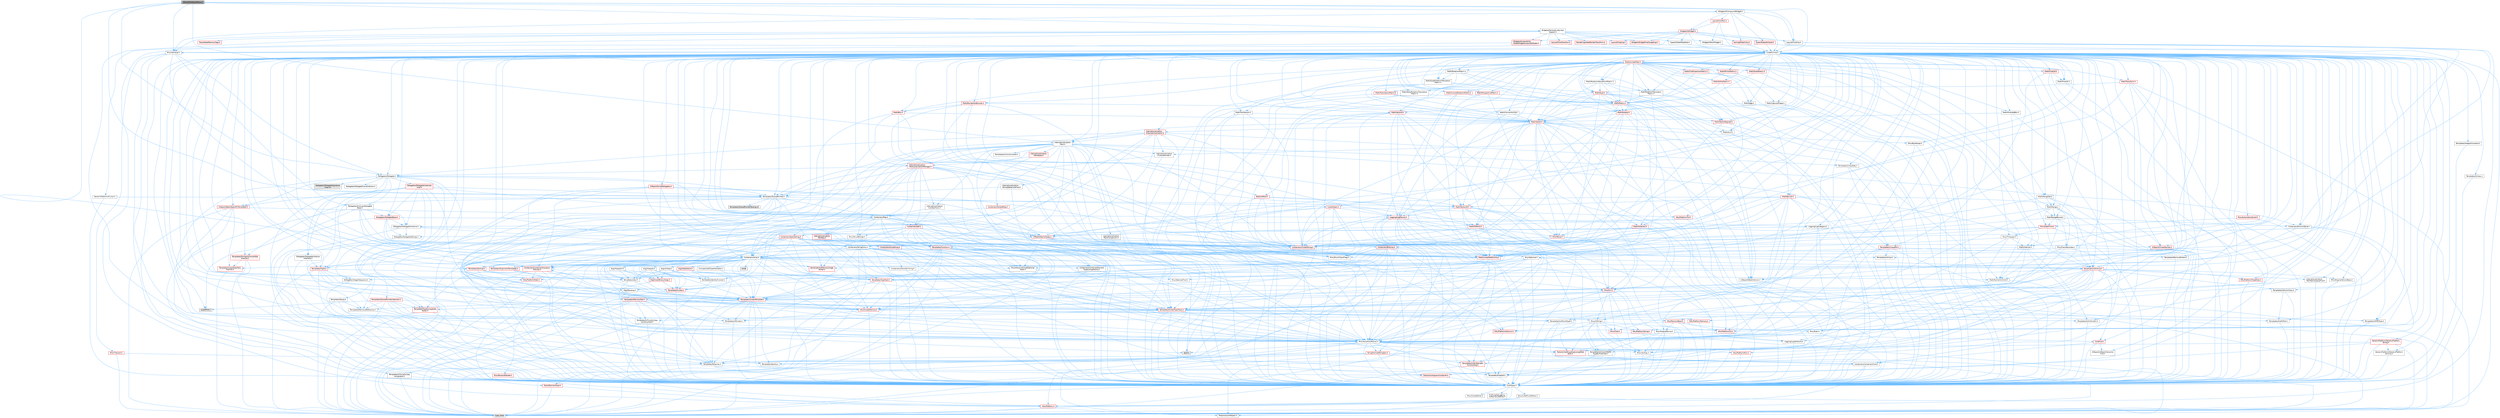 digraph "SResetToDefaultMenu.h"
{
 // INTERACTIVE_SVG=YES
 // LATEX_PDF_SIZE
  bgcolor="transparent";
  edge [fontname=Helvetica,fontsize=10,labelfontname=Helvetica,labelfontsize=10];
  node [fontname=Helvetica,fontsize=10,shape=box,height=0.2,width=0.4];
  Node1 [id="Node000001",label="SResetToDefaultMenu.h",height=0.2,width=0.4,color="gray40", fillcolor="grey60", style="filled", fontcolor="black",tooltip=" "];
  Node1 -> Node2 [id="edge1_Node000001_Node000002",color="steelblue1",style="solid",tooltip=" "];
  Node2 [id="Node000002",label="Containers/Array.h",height=0.2,width=0.4,color="grey40", fillcolor="white", style="filled",URL="$df/dd0/Array_8h.html",tooltip=" "];
  Node2 -> Node3 [id="edge2_Node000002_Node000003",color="steelblue1",style="solid",tooltip=" "];
  Node3 [id="Node000003",label="CoreTypes.h",height=0.2,width=0.4,color="grey40", fillcolor="white", style="filled",URL="$dc/dec/CoreTypes_8h.html",tooltip=" "];
  Node3 -> Node4 [id="edge3_Node000003_Node000004",color="steelblue1",style="solid",tooltip=" "];
  Node4 [id="Node000004",label="HAL/Platform.h",height=0.2,width=0.4,color="red", fillcolor="#FFF0F0", style="filled",URL="$d9/dd0/Platform_8h.html",tooltip=" "];
  Node4 -> Node7 [id="edge4_Node000004_Node000007",color="steelblue1",style="solid",tooltip=" "];
  Node7 [id="Node000007",label="type_traits",height=0.2,width=0.4,color="grey60", fillcolor="#E0E0E0", style="filled",tooltip=" "];
  Node4 -> Node8 [id="edge5_Node000004_Node000008",color="steelblue1",style="solid",tooltip=" "];
  Node8 [id="Node000008",label="PreprocessorHelpers.h",height=0.2,width=0.4,color="grey40", fillcolor="white", style="filled",URL="$db/ddb/PreprocessorHelpers_8h.html",tooltip=" "];
  Node3 -> Node14 [id="edge6_Node000003_Node000014",color="steelblue1",style="solid",tooltip=" "];
  Node14 [id="Node000014",label="ProfilingDebugging\l/UMemoryDefines.h",height=0.2,width=0.4,color="grey40", fillcolor="white", style="filled",URL="$d2/da2/UMemoryDefines_8h.html",tooltip=" "];
  Node3 -> Node15 [id="edge7_Node000003_Node000015",color="steelblue1",style="solid",tooltip=" "];
  Node15 [id="Node000015",label="Misc/CoreMiscDefines.h",height=0.2,width=0.4,color="grey40", fillcolor="white", style="filled",URL="$da/d38/CoreMiscDefines_8h.html",tooltip=" "];
  Node15 -> Node4 [id="edge8_Node000015_Node000004",color="steelblue1",style="solid",tooltip=" "];
  Node15 -> Node8 [id="edge9_Node000015_Node000008",color="steelblue1",style="solid",tooltip=" "];
  Node3 -> Node16 [id="edge10_Node000003_Node000016",color="steelblue1",style="solid",tooltip=" "];
  Node16 [id="Node000016",label="Misc/CoreDefines.h",height=0.2,width=0.4,color="grey40", fillcolor="white", style="filled",URL="$d3/dd2/CoreDefines_8h.html",tooltip=" "];
  Node2 -> Node17 [id="edge11_Node000002_Node000017",color="steelblue1",style="solid",tooltip=" "];
  Node17 [id="Node000017",label="Misc/AssertionMacros.h",height=0.2,width=0.4,color="grey40", fillcolor="white", style="filled",URL="$d0/dfa/AssertionMacros_8h.html",tooltip=" "];
  Node17 -> Node3 [id="edge12_Node000017_Node000003",color="steelblue1",style="solid",tooltip=" "];
  Node17 -> Node4 [id="edge13_Node000017_Node000004",color="steelblue1",style="solid",tooltip=" "];
  Node17 -> Node18 [id="edge14_Node000017_Node000018",color="steelblue1",style="solid",tooltip=" "];
  Node18 [id="Node000018",label="HAL/PlatformMisc.h",height=0.2,width=0.4,color="red", fillcolor="#FFF0F0", style="filled",URL="$d0/df5/PlatformMisc_8h.html",tooltip=" "];
  Node18 -> Node3 [id="edge15_Node000018_Node000003",color="steelblue1",style="solid",tooltip=" "];
  Node17 -> Node8 [id="edge16_Node000017_Node000008",color="steelblue1",style="solid",tooltip=" "];
  Node17 -> Node54 [id="edge17_Node000017_Node000054",color="steelblue1",style="solid",tooltip=" "];
  Node54 [id="Node000054",label="Templates/EnableIf.h",height=0.2,width=0.4,color="grey40", fillcolor="white", style="filled",URL="$d7/d60/EnableIf_8h.html",tooltip=" "];
  Node54 -> Node3 [id="edge18_Node000054_Node000003",color="steelblue1",style="solid",tooltip=" "];
  Node17 -> Node55 [id="edge19_Node000017_Node000055",color="steelblue1",style="solid",tooltip=" "];
  Node55 [id="Node000055",label="Templates/IsArrayOrRefOf\lTypeByPredicate.h",height=0.2,width=0.4,color="grey40", fillcolor="white", style="filled",URL="$d6/da1/IsArrayOrRefOfTypeByPredicate_8h.html",tooltip=" "];
  Node55 -> Node3 [id="edge20_Node000055_Node000003",color="steelblue1",style="solid",tooltip=" "];
  Node17 -> Node56 [id="edge21_Node000017_Node000056",color="steelblue1",style="solid",tooltip=" "];
  Node56 [id="Node000056",label="Templates/IsValidVariadic\lFunctionArg.h",height=0.2,width=0.4,color="red", fillcolor="#FFF0F0", style="filled",URL="$d0/dc8/IsValidVariadicFunctionArg_8h.html",tooltip=" "];
  Node56 -> Node3 [id="edge22_Node000056_Node000003",color="steelblue1",style="solid",tooltip=" "];
  Node56 -> Node7 [id="edge23_Node000056_Node000007",color="steelblue1",style="solid",tooltip=" "];
  Node17 -> Node58 [id="edge24_Node000017_Node000058",color="steelblue1",style="solid",tooltip=" "];
  Node58 [id="Node000058",label="Traits/IsCharEncodingCompatible\lWith.h",height=0.2,width=0.4,color="red", fillcolor="#FFF0F0", style="filled",URL="$df/dd1/IsCharEncodingCompatibleWith_8h.html",tooltip=" "];
  Node58 -> Node7 [id="edge25_Node000058_Node000007",color="steelblue1",style="solid",tooltip=" "];
  Node17 -> Node60 [id="edge26_Node000017_Node000060",color="steelblue1",style="solid",tooltip=" "];
  Node60 [id="Node000060",label="Misc/VarArgs.h",height=0.2,width=0.4,color="grey40", fillcolor="white", style="filled",URL="$d5/d6f/VarArgs_8h.html",tooltip=" "];
  Node60 -> Node3 [id="edge27_Node000060_Node000003",color="steelblue1",style="solid",tooltip=" "];
  Node17 -> Node61 [id="edge28_Node000017_Node000061",color="steelblue1",style="solid",tooltip=" "];
  Node61 [id="Node000061",label="String/FormatStringSan.h",height=0.2,width=0.4,color="red", fillcolor="#FFF0F0", style="filled",URL="$d3/d8b/FormatStringSan_8h.html",tooltip=" "];
  Node61 -> Node7 [id="edge29_Node000061_Node000007",color="steelblue1",style="solid",tooltip=" "];
  Node61 -> Node3 [id="edge30_Node000061_Node000003",color="steelblue1",style="solid",tooltip=" "];
  Node61 -> Node62 [id="edge31_Node000061_Node000062",color="steelblue1",style="solid",tooltip=" "];
  Node62 [id="Node000062",label="Templates/Requires.h",height=0.2,width=0.4,color="grey40", fillcolor="white", style="filled",URL="$dc/d96/Requires_8h.html",tooltip=" "];
  Node62 -> Node54 [id="edge32_Node000062_Node000054",color="steelblue1",style="solid",tooltip=" "];
  Node62 -> Node7 [id="edge33_Node000062_Node000007",color="steelblue1",style="solid",tooltip=" "];
  Node61 -> Node63 [id="edge34_Node000061_Node000063",color="steelblue1",style="solid",tooltip=" "];
  Node63 [id="Node000063",label="Templates/Identity.h",height=0.2,width=0.4,color="grey40", fillcolor="white", style="filled",URL="$d0/dd5/Identity_8h.html",tooltip=" "];
  Node61 -> Node56 [id="edge35_Node000061_Node000056",color="steelblue1",style="solid",tooltip=" "];
  Node61 -> Node26 [id="edge36_Node000061_Node000026",color="steelblue1",style="solid",tooltip=" "];
  Node26 [id="Node000026",label="Containers/ContainersFwd.h",height=0.2,width=0.4,color="grey40", fillcolor="white", style="filled",URL="$d4/d0a/ContainersFwd_8h.html",tooltip=" "];
  Node26 -> Node4 [id="edge37_Node000026_Node000004",color="steelblue1",style="solid",tooltip=" "];
  Node26 -> Node3 [id="edge38_Node000026_Node000003",color="steelblue1",style="solid",tooltip=" "];
  Node26 -> Node23 [id="edge39_Node000026_Node000023",color="steelblue1",style="solid",tooltip=" "];
  Node23 [id="Node000023",label="Traits/IsContiguousContainer.h",height=0.2,width=0.4,color="red", fillcolor="#FFF0F0", style="filled",URL="$d5/d3c/IsContiguousContainer_8h.html",tooltip=" "];
  Node23 -> Node3 [id="edge40_Node000023_Node000003",color="steelblue1",style="solid",tooltip=" "];
  Node17 -> Node67 [id="edge41_Node000017_Node000067",color="steelblue1",style="solid",tooltip=" "];
  Node67 [id="Node000067",label="atomic",height=0.2,width=0.4,color="grey60", fillcolor="#E0E0E0", style="filled",tooltip=" "];
  Node2 -> Node68 [id="edge42_Node000002_Node000068",color="steelblue1",style="solid",tooltip=" "];
  Node68 [id="Node000068",label="Misc/IntrusiveUnsetOptional\lState.h",height=0.2,width=0.4,color="grey40", fillcolor="white", style="filled",URL="$d2/d0a/IntrusiveUnsetOptionalState_8h.html",tooltip=" "];
  Node68 -> Node69 [id="edge43_Node000068_Node000069",color="steelblue1",style="solid",tooltip=" "];
  Node69 [id="Node000069",label="Misc/OptionalFwd.h",height=0.2,width=0.4,color="grey40", fillcolor="white", style="filled",URL="$dc/d50/OptionalFwd_8h.html",tooltip=" "];
  Node2 -> Node70 [id="edge44_Node000002_Node000070",color="steelblue1",style="solid",tooltip=" "];
  Node70 [id="Node000070",label="Misc/ReverseIterate.h",height=0.2,width=0.4,color="red", fillcolor="#FFF0F0", style="filled",URL="$db/de3/ReverseIterate_8h.html",tooltip=" "];
  Node70 -> Node4 [id="edge45_Node000070_Node000004",color="steelblue1",style="solid",tooltip=" "];
  Node2 -> Node72 [id="edge46_Node000002_Node000072",color="steelblue1",style="solid",tooltip=" "];
  Node72 [id="Node000072",label="HAL/UnrealMemory.h",height=0.2,width=0.4,color="red", fillcolor="#FFF0F0", style="filled",URL="$d9/d96/UnrealMemory_8h.html",tooltip=" "];
  Node72 -> Node3 [id="edge47_Node000072_Node000003",color="steelblue1",style="solid",tooltip=" "];
  Node72 -> Node76 [id="edge48_Node000072_Node000076",color="steelblue1",style="solid",tooltip=" "];
  Node76 [id="Node000076",label="HAL/MemoryBase.h",height=0.2,width=0.4,color="red", fillcolor="#FFF0F0", style="filled",URL="$d6/d9f/MemoryBase_8h.html",tooltip=" "];
  Node76 -> Node3 [id="edge49_Node000076_Node000003",color="steelblue1",style="solid",tooltip=" "];
  Node76 -> Node47 [id="edge50_Node000076_Node000047",color="steelblue1",style="solid",tooltip=" "];
  Node47 [id="Node000047",label="HAL/PlatformAtomics.h",height=0.2,width=0.4,color="red", fillcolor="#FFF0F0", style="filled",URL="$d3/d36/PlatformAtomics_8h.html",tooltip=" "];
  Node47 -> Node3 [id="edge51_Node000047_Node000003",color="steelblue1",style="solid",tooltip=" "];
  Node76 -> Node30 [id="edge52_Node000076_Node000030",color="steelblue1",style="solid",tooltip=" "];
  Node30 [id="Node000030",label="HAL/PlatformCrt.h",height=0.2,width=0.4,color="red", fillcolor="#FFF0F0", style="filled",URL="$d8/d75/PlatformCrt_8h.html",tooltip=" "];
  Node76 -> Node77 [id="edge53_Node000076_Node000077",color="steelblue1",style="solid",tooltip=" "];
  Node77 [id="Node000077",label="Misc/Exec.h",height=0.2,width=0.4,color="grey40", fillcolor="white", style="filled",URL="$de/ddb/Exec_8h.html",tooltip=" "];
  Node77 -> Node3 [id="edge54_Node000077_Node000003",color="steelblue1",style="solid",tooltip=" "];
  Node77 -> Node17 [id="edge55_Node000077_Node000017",color="steelblue1",style="solid",tooltip=" "];
  Node76 -> Node78 [id="edge56_Node000076_Node000078",color="steelblue1",style="solid",tooltip=" "];
  Node78 [id="Node000078",label="Misc/OutputDevice.h",height=0.2,width=0.4,color="grey40", fillcolor="white", style="filled",URL="$d7/d32/OutputDevice_8h.html",tooltip=" "];
  Node78 -> Node25 [id="edge57_Node000078_Node000025",color="steelblue1",style="solid",tooltip=" "];
  Node25 [id="Node000025",label="CoreFwd.h",height=0.2,width=0.4,color="red", fillcolor="#FFF0F0", style="filled",URL="$d1/d1e/CoreFwd_8h.html",tooltip=" "];
  Node25 -> Node3 [id="edge58_Node000025_Node000003",color="steelblue1",style="solid",tooltip=" "];
  Node25 -> Node26 [id="edge59_Node000025_Node000026",color="steelblue1",style="solid",tooltip=" "];
  Node25 -> Node28 [id="edge60_Node000025_Node000028",color="steelblue1",style="solid",tooltip=" "];
  Node28 [id="Node000028",label="UObject/UObjectHierarchy\lFwd.h",height=0.2,width=0.4,color="grey40", fillcolor="white", style="filled",URL="$d3/d13/UObjectHierarchyFwd_8h.html",tooltip=" "];
  Node78 -> Node3 [id="edge61_Node000078_Node000003",color="steelblue1",style="solid",tooltip=" "];
  Node78 -> Node79 [id="edge62_Node000078_Node000079",color="steelblue1",style="solid",tooltip=" "];
  Node79 [id="Node000079",label="Logging/LogVerbosity.h",height=0.2,width=0.4,color="grey40", fillcolor="white", style="filled",URL="$d2/d8f/LogVerbosity_8h.html",tooltip=" "];
  Node79 -> Node3 [id="edge63_Node000079_Node000003",color="steelblue1",style="solid",tooltip=" "];
  Node78 -> Node60 [id="edge64_Node000078_Node000060",color="steelblue1",style="solid",tooltip=" "];
  Node78 -> Node55 [id="edge65_Node000078_Node000055",color="steelblue1",style="solid",tooltip=" "];
  Node78 -> Node56 [id="edge66_Node000078_Node000056",color="steelblue1",style="solid",tooltip=" "];
  Node78 -> Node58 [id="edge67_Node000078_Node000058",color="steelblue1",style="solid",tooltip=" "];
  Node72 -> Node89 [id="edge68_Node000072_Node000089",color="steelblue1",style="solid",tooltip=" "];
  Node89 [id="Node000089",label="HAL/PlatformMemory.h",height=0.2,width=0.4,color="red", fillcolor="#FFF0F0", style="filled",URL="$de/d68/PlatformMemory_8h.html",tooltip=" "];
  Node89 -> Node3 [id="edge69_Node000089_Node000003",color="steelblue1",style="solid",tooltip=" "];
  Node72 -> Node92 [id="edge70_Node000072_Node000092",color="steelblue1",style="solid",tooltip=" "];
  Node92 [id="Node000092",label="Templates/IsPointer.h",height=0.2,width=0.4,color="grey40", fillcolor="white", style="filled",URL="$d7/d05/IsPointer_8h.html",tooltip=" "];
  Node92 -> Node3 [id="edge71_Node000092_Node000003",color="steelblue1",style="solid",tooltip=" "];
  Node2 -> Node93 [id="edge72_Node000002_Node000093",color="steelblue1",style="solid",tooltip=" "];
  Node93 [id="Node000093",label="Templates/UnrealTypeTraits.h",height=0.2,width=0.4,color="red", fillcolor="#FFF0F0", style="filled",URL="$d2/d2d/UnrealTypeTraits_8h.html",tooltip=" "];
  Node93 -> Node3 [id="edge73_Node000093_Node000003",color="steelblue1",style="solid",tooltip=" "];
  Node93 -> Node92 [id="edge74_Node000093_Node000092",color="steelblue1",style="solid",tooltip=" "];
  Node93 -> Node17 [id="edge75_Node000093_Node000017",color="steelblue1",style="solid",tooltip=" "];
  Node93 -> Node85 [id="edge76_Node000093_Node000085",color="steelblue1",style="solid",tooltip=" "];
  Node85 [id="Node000085",label="Templates/AndOrNot.h",height=0.2,width=0.4,color="grey40", fillcolor="white", style="filled",URL="$db/d0a/AndOrNot_8h.html",tooltip=" "];
  Node85 -> Node3 [id="edge77_Node000085_Node000003",color="steelblue1",style="solid",tooltip=" "];
  Node93 -> Node54 [id="edge78_Node000093_Node000054",color="steelblue1",style="solid",tooltip=" "];
  Node93 -> Node94 [id="edge79_Node000093_Node000094",color="steelblue1",style="solid",tooltip=" "];
  Node94 [id="Node000094",label="Templates/IsArithmetic.h",height=0.2,width=0.4,color="grey40", fillcolor="white", style="filled",URL="$d2/d5d/IsArithmetic_8h.html",tooltip=" "];
  Node94 -> Node3 [id="edge80_Node000094_Node000003",color="steelblue1",style="solid",tooltip=" "];
  Node93 -> Node96 [id="edge81_Node000093_Node000096",color="steelblue1",style="solid",tooltip=" "];
  Node96 [id="Node000096",label="Templates/IsPODType.h",height=0.2,width=0.4,color="grey40", fillcolor="white", style="filled",URL="$d7/db1/IsPODType_8h.html",tooltip=" "];
  Node96 -> Node3 [id="edge82_Node000096_Node000003",color="steelblue1",style="solid",tooltip=" "];
  Node93 -> Node97 [id="edge83_Node000093_Node000097",color="steelblue1",style="solid",tooltip=" "];
  Node97 [id="Node000097",label="Templates/IsUECoreType.h",height=0.2,width=0.4,color="grey40", fillcolor="white", style="filled",URL="$d1/db8/IsUECoreType_8h.html",tooltip=" "];
  Node97 -> Node3 [id="edge84_Node000097_Node000003",color="steelblue1",style="solid",tooltip=" "];
  Node97 -> Node7 [id="edge85_Node000097_Node000007",color="steelblue1",style="solid",tooltip=" "];
  Node93 -> Node86 [id="edge86_Node000093_Node000086",color="steelblue1",style="solid",tooltip=" "];
  Node86 [id="Node000086",label="Templates/IsTriviallyCopy\lConstructible.h",height=0.2,width=0.4,color="grey40", fillcolor="white", style="filled",URL="$d3/d78/IsTriviallyCopyConstructible_8h.html",tooltip=" "];
  Node86 -> Node3 [id="edge87_Node000086_Node000003",color="steelblue1",style="solid",tooltip=" "];
  Node86 -> Node7 [id="edge88_Node000086_Node000007",color="steelblue1",style="solid",tooltip=" "];
  Node2 -> Node98 [id="edge89_Node000002_Node000098",color="steelblue1",style="solid",tooltip=" "];
  Node98 [id="Node000098",label="Templates/UnrealTemplate.h",height=0.2,width=0.4,color="red", fillcolor="#FFF0F0", style="filled",URL="$d4/d24/UnrealTemplate_8h.html",tooltip=" "];
  Node98 -> Node3 [id="edge90_Node000098_Node000003",color="steelblue1",style="solid",tooltip=" "];
  Node98 -> Node92 [id="edge91_Node000098_Node000092",color="steelblue1",style="solid",tooltip=" "];
  Node98 -> Node72 [id="edge92_Node000098_Node000072",color="steelblue1",style="solid",tooltip=" "];
  Node98 -> Node93 [id="edge93_Node000098_Node000093",color="steelblue1",style="solid",tooltip=" "];
  Node98 -> Node101 [id="edge94_Node000098_Node000101",color="steelblue1",style="solid",tooltip=" "];
  Node101 [id="Node000101",label="Templates/RemoveReference.h",height=0.2,width=0.4,color="grey40", fillcolor="white", style="filled",URL="$da/dbe/RemoveReference_8h.html",tooltip=" "];
  Node101 -> Node3 [id="edge95_Node000101_Node000003",color="steelblue1",style="solid",tooltip=" "];
  Node98 -> Node62 [id="edge96_Node000098_Node000062",color="steelblue1",style="solid",tooltip=" "];
  Node98 -> Node102 [id="edge97_Node000098_Node000102",color="steelblue1",style="solid",tooltip=" "];
  Node102 [id="Node000102",label="Templates/TypeCompatible\lBytes.h",height=0.2,width=0.4,color="red", fillcolor="#FFF0F0", style="filled",URL="$df/d0a/TypeCompatibleBytes_8h.html",tooltip=" "];
  Node102 -> Node3 [id="edge98_Node000102_Node000003",color="steelblue1",style="solid",tooltip=" "];
  Node102 -> Node7 [id="edge99_Node000102_Node000007",color="steelblue1",style="solid",tooltip=" "];
  Node98 -> Node63 [id="edge100_Node000098_Node000063",color="steelblue1",style="solid",tooltip=" "];
  Node98 -> Node23 [id="edge101_Node000098_Node000023",color="steelblue1",style="solid",tooltip=" "];
  Node98 -> Node7 [id="edge102_Node000098_Node000007",color="steelblue1",style="solid",tooltip=" "];
  Node2 -> Node104 [id="edge103_Node000002_Node000104",color="steelblue1",style="solid",tooltip=" "];
  Node104 [id="Node000104",label="Containers/AllowShrinking.h",height=0.2,width=0.4,color="grey40", fillcolor="white", style="filled",URL="$d7/d1a/AllowShrinking_8h.html",tooltip=" "];
  Node104 -> Node3 [id="edge104_Node000104_Node000003",color="steelblue1",style="solid",tooltip=" "];
  Node2 -> Node105 [id="edge105_Node000002_Node000105",color="steelblue1",style="solid",tooltip=" "];
  Node105 [id="Node000105",label="Containers/ContainerAllocation\lPolicies.h",height=0.2,width=0.4,color="red", fillcolor="#FFF0F0", style="filled",URL="$d7/dff/ContainerAllocationPolicies_8h.html",tooltip=" "];
  Node105 -> Node3 [id="edge106_Node000105_Node000003",color="steelblue1",style="solid",tooltip=" "];
  Node105 -> Node105 [id="edge107_Node000105_Node000105",color="steelblue1",style="solid",tooltip=" "];
  Node105 -> Node107 [id="edge108_Node000105_Node000107",color="steelblue1",style="solid",tooltip=" "];
  Node107 [id="Node000107",label="HAL/PlatformMath.h",height=0.2,width=0.4,color="red", fillcolor="#FFF0F0", style="filled",URL="$dc/d53/PlatformMath_8h.html",tooltip=" "];
  Node107 -> Node3 [id="edge109_Node000107_Node000003",color="steelblue1",style="solid",tooltip=" "];
  Node105 -> Node72 [id="edge110_Node000105_Node000072",color="steelblue1",style="solid",tooltip=" "];
  Node105 -> Node40 [id="edge111_Node000105_Node000040",color="steelblue1",style="solid",tooltip=" "];
  Node40 [id="Node000040",label="Math/NumericLimits.h",height=0.2,width=0.4,color="grey40", fillcolor="white", style="filled",URL="$df/d1b/NumericLimits_8h.html",tooltip=" "];
  Node40 -> Node3 [id="edge112_Node000040_Node000003",color="steelblue1",style="solid",tooltip=" "];
  Node105 -> Node17 [id="edge113_Node000105_Node000017",color="steelblue1",style="solid",tooltip=" "];
  Node105 -> Node116 [id="edge114_Node000105_Node000116",color="steelblue1",style="solid",tooltip=" "];
  Node116 [id="Node000116",label="Templates/MemoryOps.h",height=0.2,width=0.4,color="red", fillcolor="#FFF0F0", style="filled",URL="$db/dea/MemoryOps_8h.html",tooltip=" "];
  Node116 -> Node3 [id="edge115_Node000116_Node000003",color="steelblue1",style="solid",tooltip=" "];
  Node116 -> Node72 [id="edge116_Node000116_Node000072",color="steelblue1",style="solid",tooltip=" "];
  Node116 -> Node87 [id="edge117_Node000116_Node000087",color="steelblue1",style="solid",tooltip=" "];
  Node87 [id="Node000087",label="Templates/IsTriviallyCopy\lAssignable.h",height=0.2,width=0.4,color="grey40", fillcolor="white", style="filled",URL="$d2/df2/IsTriviallyCopyAssignable_8h.html",tooltip=" "];
  Node87 -> Node3 [id="edge118_Node000087_Node000003",color="steelblue1",style="solid",tooltip=" "];
  Node87 -> Node7 [id="edge119_Node000087_Node000007",color="steelblue1",style="solid",tooltip=" "];
  Node116 -> Node86 [id="edge120_Node000116_Node000086",color="steelblue1",style="solid",tooltip=" "];
  Node116 -> Node62 [id="edge121_Node000116_Node000062",color="steelblue1",style="solid",tooltip=" "];
  Node116 -> Node93 [id="edge122_Node000116_Node000093",color="steelblue1",style="solid",tooltip=" "];
  Node116 -> Node7 [id="edge123_Node000116_Node000007",color="steelblue1",style="solid",tooltip=" "];
  Node105 -> Node102 [id="edge124_Node000105_Node000102",color="steelblue1",style="solid",tooltip=" "];
  Node105 -> Node7 [id="edge125_Node000105_Node000007",color="steelblue1",style="solid",tooltip=" "];
  Node2 -> Node117 [id="edge126_Node000002_Node000117",color="steelblue1",style="solid",tooltip=" "];
  Node117 [id="Node000117",label="Containers/ContainerElement\lTypeCompatibility.h",height=0.2,width=0.4,color="grey40", fillcolor="white", style="filled",URL="$df/ddf/ContainerElementTypeCompatibility_8h.html",tooltip=" "];
  Node117 -> Node3 [id="edge127_Node000117_Node000003",color="steelblue1",style="solid",tooltip=" "];
  Node117 -> Node93 [id="edge128_Node000117_Node000093",color="steelblue1",style="solid",tooltip=" "];
  Node2 -> Node118 [id="edge129_Node000002_Node000118",color="steelblue1",style="solid",tooltip=" "];
  Node118 [id="Node000118",label="Serialization/Archive.h",height=0.2,width=0.4,color="red", fillcolor="#FFF0F0", style="filled",URL="$d7/d3b/Archive_8h.html",tooltip=" "];
  Node118 -> Node25 [id="edge130_Node000118_Node000025",color="steelblue1",style="solid",tooltip=" "];
  Node118 -> Node3 [id="edge131_Node000118_Node000003",color="steelblue1",style="solid",tooltip=" "];
  Node118 -> Node119 [id="edge132_Node000118_Node000119",color="steelblue1",style="solid",tooltip=" "];
  Node119 [id="Node000119",label="HAL/PlatformProperties.h",height=0.2,width=0.4,color="red", fillcolor="#FFF0F0", style="filled",URL="$d9/db0/PlatformProperties_8h.html",tooltip=" "];
  Node119 -> Node3 [id="edge133_Node000119_Node000003",color="steelblue1",style="solid",tooltip=" "];
  Node118 -> Node122 [id="edge134_Node000118_Node000122",color="steelblue1",style="solid",tooltip=" "];
  Node122 [id="Node000122",label="Internationalization\l/TextNamespaceFwd.h",height=0.2,width=0.4,color="grey40", fillcolor="white", style="filled",URL="$d8/d97/TextNamespaceFwd_8h.html",tooltip=" "];
  Node122 -> Node3 [id="edge135_Node000122_Node000003",color="steelblue1",style="solid",tooltip=" "];
  Node118 -> Node17 [id="edge136_Node000118_Node000017",color="steelblue1",style="solid",tooltip=" "];
  Node118 -> Node123 [id="edge137_Node000118_Node000123",color="steelblue1",style="solid",tooltip=" "];
  Node123 [id="Node000123",label="Misc/EngineVersionBase.h",height=0.2,width=0.4,color="grey40", fillcolor="white", style="filled",URL="$d5/d2b/EngineVersionBase_8h.html",tooltip=" "];
  Node123 -> Node3 [id="edge138_Node000123_Node000003",color="steelblue1",style="solid",tooltip=" "];
  Node118 -> Node60 [id="edge139_Node000118_Node000060",color="steelblue1",style="solid",tooltip=" "];
  Node118 -> Node54 [id="edge140_Node000118_Node000054",color="steelblue1",style="solid",tooltip=" "];
  Node118 -> Node55 [id="edge141_Node000118_Node000055",color="steelblue1",style="solid",tooltip=" "];
  Node118 -> Node126 [id="edge142_Node000118_Node000126",color="steelblue1",style="solid",tooltip=" "];
  Node126 [id="Node000126",label="Templates/IsEnumClass.h",height=0.2,width=0.4,color="grey40", fillcolor="white", style="filled",URL="$d7/d15/IsEnumClass_8h.html",tooltip=" "];
  Node126 -> Node3 [id="edge143_Node000126_Node000003",color="steelblue1",style="solid",tooltip=" "];
  Node126 -> Node85 [id="edge144_Node000126_Node000085",color="steelblue1",style="solid",tooltip=" "];
  Node118 -> Node56 [id="edge145_Node000118_Node000056",color="steelblue1",style="solid",tooltip=" "];
  Node118 -> Node98 [id="edge146_Node000118_Node000098",color="steelblue1",style="solid",tooltip=" "];
  Node118 -> Node58 [id="edge147_Node000118_Node000058",color="steelblue1",style="solid",tooltip=" "];
  Node118 -> Node127 [id="edge148_Node000118_Node000127",color="steelblue1",style="solid",tooltip=" "];
  Node127 [id="Node000127",label="UObject/ObjectVersion.h",height=0.2,width=0.4,color="grey40", fillcolor="white", style="filled",URL="$da/d63/ObjectVersion_8h.html",tooltip=" "];
  Node127 -> Node3 [id="edge149_Node000127_Node000003",color="steelblue1",style="solid",tooltip=" "];
  Node2 -> Node128 [id="edge150_Node000002_Node000128",color="steelblue1",style="solid",tooltip=" "];
  Node128 [id="Node000128",label="Serialization/MemoryImage\lWriter.h",height=0.2,width=0.4,color="red", fillcolor="#FFF0F0", style="filled",URL="$d0/d08/MemoryImageWriter_8h.html",tooltip=" "];
  Node128 -> Node3 [id="edge151_Node000128_Node000003",color="steelblue1",style="solid",tooltip=" "];
  Node2 -> Node142 [id="edge152_Node000002_Node000142",color="steelblue1",style="solid",tooltip=" "];
  Node142 [id="Node000142",label="Algo/Heapify.h",height=0.2,width=0.4,color="grey40", fillcolor="white", style="filled",URL="$d0/d2a/Heapify_8h.html",tooltip=" "];
  Node142 -> Node143 [id="edge153_Node000142_Node000143",color="steelblue1",style="solid",tooltip=" "];
  Node143 [id="Node000143",label="Algo/Impl/BinaryHeap.h",height=0.2,width=0.4,color="red", fillcolor="#FFF0F0", style="filled",URL="$d7/da3/Algo_2Impl_2BinaryHeap_8h.html",tooltip=" "];
  Node143 -> Node144 [id="edge154_Node000143_Node000144",color="steelblue1",style="solid",tooltip=" "];
  Node144 [id="Node000144",label="Templates/Invoke.h",height=0.2,width=0.4,color="red", fillcolor="#FFF0F0", style="filled",URL="$d7/deb/Invoke_8h.html",tooltip=" "];
  Node144 -> Node3 [id="edge155_Node000144_Node000003",color="steelblue1",style="solid",tooltip=" "];
  Node144 -> Node98 [id="edge156_Node000144_Node000098",color="steelblue1",style="solid",tooltip=" "];
  Node144 -> Node7 [id="edge157_Node000144_Node000007",color="steelblue1",style="solid",tooltip=" "];
  Node143 -> Node7 [id="edge158_Node000143_Node000007",color="steelblue1",style="solid",tooltip=" "];
  Node142 -> Node148 [id="edge159_Node000142_Node000148",color="steelblue1",style="solid",tooltip=" "];
  Node148 [id="Node000148",label="Templates/IdentityFunctor.h",height=0.2,width=0.4,color="grey40", fillcolor="white", style="filled",URL="$d7/d2e/IdentityFunctor_8h.html",tooltip=" "];
  Node148 -> Node4 [id="edge160_Node000148_Node000004",color="steelblue1",style="solid",tooltip=" "];
  Node142 -> Node144 [id="edge161_Node000142_Node000144",color="steelblue1",style="solid",tooltip=" "];
  Node142 -> Node149 [id="edge162_Node000142_Node000149",color="steelblue1",style="solid",tooltip=" "];
  Node149 [id="Node000149",label="Templates/Less.h",height=0.2,width=0.4,color="grey40", fillcolor="white", style="filled",URL="$de/dc8/Less_8h.html",tooltip=" "];
  Node149 -> Node3 [id="edge163_Node000149_Node000003",color="steelblue1",style="solid",tooltip=" "];
  Node149 -> Node98 [id="edge164_Node000149_Node000098",color="steelblue1",style="solid",tooltip=" "];
  Node142 -> Node98 [id="edge165_Node000142_Node000098",color="steelblue1",style="solid",tooltip=" "];
  Node2 -> Node150 [id="edge166_Node000002_Node000150",color="steelblue1",style="solid",tooltip=" "];
  Node150 [id="Node000150",label="Algo/HeapSort.h",height=0.2,width=0.4,color="grey40", fillcolor="white", style="filled",URL="$d3/d92/HeapSort_8h.html",tooltip=" "];
  Node150 -> Node143 [id="edge167_Node000150_Node000143",color="steelblue1",style="solid",tooltip=" "];
  Node150 -> Node148 [id="edge168_Node000150_Node000148",color="steelblue1",style="solid",tooltip=" "];
  Node150 -> Node149 [id="edge169_Node000150_Node000149",color="steelblue1",style="solid",tooltip=" "];
  Node150 -> Node98 [id="edge170_Node000150_Node000098",color="steelblue1",style="solid",tooltip=" "];
  Node2 -> Node151 [id="edge171_Node000002_Node000151",color="steelblue1",style="solid",tooltip=" "];
  Node151 [id="Node000151",label="Algo/IsHeap.h",height=0.2,width=0.4,color="grey40", fillcolor="white", style="filled",URL="$de/d32/IsHeap_8h.html",tooltip=" "];
  Node151 -> Node143 [id="edge172_Node000151_Node000143",color="steelblue1",style="solid",tooltip=" "];
  Node151 -> Node148 [id="edge173_Node000151_Node000148",color="steelblue1",style="solid",tooltip=" "];
  Node151 -> Node144 [id="edge174_Node000151_Node000144",color="steelblue1",style="solid",tooltip=" "];
  Node151 -> Node149 [id="edge175_Node000151_Node000149",color="steelblue1",style="solid",tooltip=" "];
  Node151 -> Node98 [id="edge176_Node000151_Node000098",color="steelblue1",style="solid",tooltip=" "];
  Node2 -> Node143 [id="edge177_Node000002_Node000143",color="steelblue1",style="solid",tooltip=" "];
  Node2 -> Node152 [id="edge178_Node000002_Node000152",color="steelblue1",style="solid",tooltip=" "];
  Node152 [id="Node000152",label="Algo/StableSort.h",height=0.2,width=0.4,color="red", fillcolor="#FFF0F0", style="filled",URL="$d7/d3c/StableSort_8h.html",tooltip=" "];
  Node152 -> Node148 [id="edge179_Node000152_Node000148",color="steelblue1",style="solid",tooltip=" "];
  Node152 -> Node144 [id="edge180_Node000152_Node000144",color="steelblue1",style="solid",tooltip=" "];
  Node152 -> Node149 [id="edge181_Node000152_Node000149",color="steelblue1",style="solid",tooltip=" "];
  Node152 -> Node98 [id="edge182_Node000152_Node000098",color="steelblue1",style="solid",tooltip=" "];
  Node2 -> Node155 [id="edge183_Node000002_Node000155",color="steelblue1",style="solid",tooltip=" "];
  Node155 [id="Node000155",label="Concepts/GetTypeHashable.h",height=0.2,width=0.4,color="grey40", fillcolor="white", style="filled",URL="$d3/da2/GetTypeHashable_8h.html",tooltip=" "];
  Node155 -> Node3 [id="edge184_Node000155_Node000003",color="steelblue1",style="solid",tooltip=" "];
  Node155 -> Node133 [id="edge185_Node000155_Node000133",color="steelblue1",style="solid",tooltip=" "];
  Node133 [id="Node000133",label="Templates/TypeHash.h",height=0.2,width=0.4,color="red", fillcolor="#FFF0F0", style="filled",URL="$d1/d62/TypeHash_8h.html",tooltip=" "];
  Node133 -> Node3 [id="edge186_Node000133_Node000003",color="steelblue1",style="solid",tooltip=" "];
  Node133 -> Node62 [id="edge187_Node000133_Node000062",color="steelblue1",style="solid",tooltip=" "];
  Node133 -> Node134 [id="edge188_Node000133_Node000134",color="steelblue1",style="solid",tooltip=" "];
  Node134 [id="Node000134",label="Misc/Crc.h",height=0.2,width=0.4,color="red", fillcolor="#FFF0F0", style="filled",URL="$d4/dd2/Crc_8h.html",tooltip=" "];
  Node134 -> Node3 [id="edge189_Node000134_Node000003",color="steelblue1",style="solid",tooltip=" "];
  Node134 -> Node74 [id="edge190_Node000134_Node000074",color="steelblue1",style="solid",tooltip=" "];
  Node74 [id="Node000074",label="HAL/PlatformString.h",height=0.2,width=0.4,color="red", fillcolor="#FFF0F0", style="filled",URL="$db/db5/PlatformString_8h.html",tooltip=" "];
  Node74 -> Node3 [id="edge191_Node000074_Node000003",color="steelblue1",style="solid",tooltip=" "];
  Node134 -> Node17 [id="edge192_Node000134_Node000017",color="steelblue1",style="solid",tooltip=" "];
  Node134 -> Node135 [id="edge193_Node000134_Node000135",color="steelblue1",style="solid",tooltip=" "];
  Node135 [id="Node000135",label="Misc/CString.h",height=0.2,width=0.4,color="grey40", fillcolor="white", style="filled",URL="$d2/d49/CString_8h.html",tooltip=" "];
  Node135 -> Node3 [id="edge194_Node000135_Node000003",color="steelblue1",style="solid",tooltip=" "];
  Node135 -> Node30 [id="edge195_Node000135_Node000030",color="steelblue1",style="solid",tooltip=" "];
  Node135 -> Node74 [id="edge196_Node000135_Node000074",color="steelblue1",style="solid",tooltip=" "];
  Node135 -> Node17 [id="edge197_Node000135_Node000017",color="steelblue1",style="solid",tooltip=" "];
  Node135 -> Node136 [id="edge198_Node000135_Node000136",color="steelblue1",style="solid",tooltip=" "];
  Node136 [id="Node000136",label="Misc/Char.h",height=0.2,width=0.4,color="red", fillcolor="#FFF0F0", style="filled",URL="$d0/d58/Char_8h.html",tooltip=" "];
  Node136 -> Node3 [id="edge199_Node000136_Node000003",color="steelblue1",style="solid",tooltip=" "];
  Node136 -> Node7 [id="edge200_Node000136_Node000007",color="steelblue1",style="solid",tooltip=" "];
  Node135 -> Node60 [id="edge201_Node000135_Node000060",color="steelblue1",style="solid",tooltip=" "];
  Node135 -> Node55 [id="edge202_Node000135_Node000055",color="steelblue1",style="solid",tooltip=" "];
  Node135 -> Node56 [id="edge203_Node000135_Node000056",color="steelblue1",style="solid",tooltip=" "];
  Node135 -> Node58 [id="edge204_Node000135_Node000058",color="steelblue1",style="solid",tooltip=" "];
  Node134 -> Node136 [id="edge205_Node000134_Node000136",color="steelblue1",style="solid",tooltip=" "];
  Node134 -> Node93 [id="edge206_Node000134_Node000093",color="steelblue1",style="solid",tooltip=" "];
  Node133 -> Node7 [id="edge207_Node000133_Node000007",color="steelblue1",style="solid",tooltip=" "];
  Node2 -> Node148 [id="edge208_Node000002_Node000148",color="steelblue1",style="solid",tooltip=" "];
  Node2 -> Node144 [id="edge209_Node000002_Node000144",color="steelblue1",style="solid",tooltip=" "];
  Node2 -> Node149 [id="edge210_Node000002_Node000149",color="steelblue1",style="solid",tooltip=" "];
  Node2 -> Node156 [id="edge211_Node000002_Node000156",color="steelblue1",style="solid",tooltip=" "];
  Node156 [id="Node000156",label="Templates/LosesQualifiers\lFromTo.h",height=0.2,width=0.4,color="red", fillcolor="#FFF0F0", style="filled",URL="$d2/db3/LosesQualifiersFromTo_8h.html",tooltip=" "];
  Node156 -> Node7 [id="edge212_Node000156_Node000007",color="steelblue1",style="solid",tooltip=" "];
  Node2 -> Node62 [id="edge213_Node000002_Node000062",color="steelblue1",style="solid",tooltip=" "];
  Node2 -> Node157 [id="edge214_Node000002_Node000157",color="steelblue1",style="solid",tooltip=" "];
  Node157 [id="Node000157",label="Templates/Sorting.h",height=0.2,width=0.4,color="red", fillcolor="#FFF0F0", style="filled",URL="$d3/d9e/Sorting_8h.html",tooltip=" "];
  Node157 -> Node3 [id="edge215_Node000157_Node000003",color="steelblue1",style="solid",tooltip=" "];
  Node157 -> Node107 [id="edge216_Node000157_Node000107",color="steelblue1",style="solid",tooltip=" "];
  Node157 -> Node149 [id="edge217_Node000157_Node000149",color="steelblue1",style="solid",tooltip=" "];
  Node2 -> Node161 [id="edge218_Node000002_Node000161",color="steelblue1",style="solid",tooltip=" "];
  Node161 [id="Node000161",label="Templates/AlignmentTemplates.h",height=0.2,width=0.4,color="red", fillcolor="#FFF0F0", style="filled",URL="$dd/d32/AlignmentTemplates_8h.html",tooltip=" "];
  Node161 -> Node3 [id="edge219_Node000161_Node000003",color="steelblue1",style="solid",tooltip=" "];
  Node161 -> Node92 [id="edge220_Node000161_Node000092",color="steelblue1",style="solid",tooltip=" "];
  Node2 -> Node21 [id="edge221_Node000002_Node000021",color="steelblue1",style="solid",tooltip=" "];
  Node21 [id="Node000021",label="Traits/ElementType.h",height=0.2,width=0.4,color="red", fillcolor="#FFF0F0", style="filled",URL="$d5/d4f/ElementType_8h.html",tooltip=" "];
  Node21 -> Node4 [id="edge222_Node000021_Node000004",color="steelblue1",style="solid",tooltip=" "];
  Node21 -> Node7 [id="edge223_Node000021_Node000007",color="steelblue1",style="solid",tooltip=" "];
  Node2 -> Node113 [id="edge224_Node000002_Node000113",color="steelblue1",style="solid",tooltip=" "];
  Node113 [id="Node000113",label="limits",height=0.2,width=0.4,color="grey60", fillcolor="#E0E0E0", style="filled",tooltip=" "];
  Node2 -> Node7 [id="edge225_Node000002_Node000007",color="steelblue1",style="solid",tooltip=" "];
  Node1 -> Node162 [id="edge226_Node000001_Node000162",color="steelblue1",style="solid",tooltip=" "];
  Node162 [id="Node000162",label="CoreMinimal.h",height=0.2,width=0.4,color="grey40", fillcolor="white", style="filled",URL="$d7/d67/CoreMinimal_8h.html",tooltip=" "];
  Node162 -> Node3 [id="edge227_Node000162_Node000003",color="steelblue1",style="solid",tooltip=" "];
  Node162 -> Node25 [id="edge228_Node000162_Node000025",color="steelblue1",style="solid",tooltip=" "];
  Node162 -> Node28 [id="edge229_Node000162_Node000028",color="steelblue1",style="solid",tooltip=" "];
  Node162 -> Node26 [id="edge230_Node000162_Node000026",color="steelblue1",style="solid",tooltip=" "];
  Node162 -> Node60 [id="edge231_Node000162_Node000060",color="steelblue1",style="solid",tooltip=" "];
  Node162 -> Node79 [id="edge232_Node000162_Node000079",color="steelblue1",style="solid",tooltip=" "];
  Node162 -> Node78 [id="edge233_Node000162_Node000078",color="steelblue1",style="solid",tooltip=" "];
  Node162 -> Node30 [id="edge234_Node000162_Node000030",color="steelblue1",style="solid",tooltip=" "];
  Node162 -> Node18 [id="edge235_Node000162_Node000018",color="steelblue1",style="solid",tooltip=" "];
  Node162 -> Node17 [id="edge236_Node000162_Node000017",color="steelblue1",style="solid",tooltip=" "];
  Node162 -> Node92 [id="edge237_Node000162_Node000092",color="steelblue1",style="solid",tooltip=" "];
  Node162 -> Node89 [id="edge238_Node000162_Node000089",color="steelblue1",style="solid",tooltip=" "];
  Node162 -> Node47 [id="edge239_Node000162_Node000047",color="steelblue1",style="solid",tooltip=" "];
  Node162 -> Node77 [id="edge240_Node000162_Node000077",color="steelblue1",style="solid",tooltip=" "];
  Node162 -> Node76 [id="edge241_Node000162_Node000076",color="steelblue1",style="solid",tooltip=" "];
  Node162 -> Node72 [id="edge242_Node000162_Node000072",color="steelblue1",style="solid",tooltip=" "];
  Node162 -> Node94 [id="edge243_Node000162_Node000094",color="steelblue1",style="solid",tooltip=" "];
  Node162 -> Node85 [id="edge244_Node000162_Node000085",color="steelblue1",style="solid",tooltip=" "];
  Node162 -> Node96 [id="edge245_Node000162_Node000096",color="steelblue1",style="solid",tooltip=" "];
  Node162 -> Node97 [id="edge246_Node000162_Node000097",color="steelblue1",style="solid",tooltip=" "];
  Node162 -> Node86 [id="edge247_Node000162_Node000086",color="steelblue1",style="solid",tooltip=" "];
  Node162 -> Node93 [id="edge248_Node000162_Node000093",color="steelblue1",style="solid",tooltip=" "];
  Node162 -> Node54 [id="edge249_Node000162_Node000054",color="steelblue1",style="solid",tooltip=" "];
  Node162 -> Node101 [id="edge250_Node000162_Node000101",color="steelblue1",style="solid",tooltip=" "];
  Node162 -> Node163 [id="edge251_Node000162_Node000163",color="steelblue1",style="solid",tooltip=" "];
  Node163 [id="Node000163",label="Templates/IntegralConstant.h",height=0.2,width=0.4,color="grey40", fillcolor="white", style="filled",URL="$db/d1b/IntegralConstant_8h.html",tooltip=" "];
  Node163 -> Node3 [id="edge252_Node000163_Node000003",color="steelblue1",style="solid",tooltip=" "];
  Node162 -> Node164 [id="edge253_Node000162_Node000164",color="steelblue1",style="solid",tooltip=" "];
  Node164 [id="Node000164",label="Templates/IsClass.h",height=0.2,width=0.4,color="grey40", fillcolor="white", style="filled",URL="$db/dcb/IsClass_8h.html",tooltip=" "];
  Node164 -> Node3 [id="edge254_Node000164_Node000003",color="steelblue1",style="solid",tooltip=" "];
  Node162 -> Node102 [id="edge255_Node000162_Node000102",color="steelblue1",style="solid",tooltip=" "];
  Node162 -> Node23 [id="edge256_Node000162_Node000023",color="steelblue1",style="solid",tooltip=" "];
  Node162 -> Node98 [id="edge257_Node000162_Node000098",color="steelblue1",style="solid",tooltip=" "];
  Node162 -> Node40 [id="edge258_Node000162_Node000040",color="steelblue1",style="solid",tooltip=" "];
  Node162 -> Node107 [id="edge259_Node000162_Node000107",color="steelblue1",style="solid",tooltip=" "];
  Node162 -> Node87 [id="edge260_Node000162_Node000087",color="steelblue1",style="solid",tooltip=" "];
  Node162 -> Node116 [id="edge261_Node000162_Node000116",color="steelblue1",style="solid",tooltip=" "];
  Node162 -> Node105 [id="edge262_Node000162_Node000105",color="steelblue1",style="solid",tooltip=" "];
  Node162 -> Node126 [id="edge263_Node000162_Node000126",color="steelblue1",style="solid",tooltip=" "];
  Node162 -> Node119 [id="edge264_Node000162_Node000119",color="steelblue1",style="solid",tooltip=" "];
  Node162 -> Node123 [id="edge265_Node000162_Node000123",color="steelblue1",style="solid",tooltip=" "];
  Node162 -> Node122 [id="edge266_Node000162_Node000122",color="steelblue1",style="solid",tooltip=" "];
  Node162 -> Node118 [id="edge267_Node000162_Node000118",color="steelblue1",style="solid",tooltip=" "];
  Node162 -> Node149 [id="edge268_Node000162_Node000149",color="steelblue1",style="solid",tooltip=" "];
  Node162 -> Node157 [id="edge269_Node000162_Node000157",color="steelblue1",style="solid",tooltip=" "];
  Node162 -> Node136 [id="edge270_Node000162_Node000136",color="steelblue1",style="solid",tooltip=" "];
  Node162 -> Node165 [id="edge271_Node000162_Node000165",color="steelblue1",style="solid",tooltip=" "];
  Node165 [id="Node000165",label="GenericPlatform/GenericPlatform\lStricmp.h",height=0.2,width=0.4,color="grey40", fillcolor="white", style="filled",URL="$d2/d86/GenericPlatformStricmp_8h.html",tooltip=" "];
  Node165 -> Node3 [id="edge272_Node000165_Node000003",color="steelblue1",style="solid",tooltip=" "];
  Node162 -> Node166 [id="edge273_Node000162_Node000166",color="steelblue1",style="solid",tooltip=" "];
  Node166 [id="Node000166",label="GenericPlatform/GenericPlatform\lString.h",height=0.2,width=0.4,color="red", fillcolor="#FFF0F0", style="filled",URL="$dd/d20/GenericPlatformString_8h.html",tooltip=" "];
  Node166 -> Node3 [id="edge274_Node000166_Node000003",color="steelblue1",style="solid",tooltip=" "];
  Node166 -> Node165 [id="edge275_Node000166_Node000165",color="steelblue1",style="solid",tooltip=" "];
  Node166 -> Node54 [id="edge276_Node000166_Node000054",color="steelblue1",style="solid",tooltip=" "];
  Node166 -> Node58 [id="edge277_Node000166_Node000058",color="steelblue1",style="solid",tooltip=" "];
  Node166 -> Node7 [id="edge278_Node000166_Node000007",color="steelblue1",style="solid",tooltip=" "];
  Node162 -> Node74 [id="edge279_Node000162_Node000074",color="steelblue1",style="solid",tooltip=" "];
  Node162 -> Node135 [id="edge280_Node000162_Node000135",color="steelblue1",style="solid",tooltip=" "];
  Node162 -> Node134 [id="edge281_Node000162_Node000134",color="steelblue1",style="solid",tooltip=" "];
  Node162 -> Node160 [id="edge282_Node000162_Node000160",color="steelblue1",style="solid",tooltip=" "];
  Node160 [id="Node000160",label="Math/UnrealMathUtility.h",height=0.2,width=0.4,color="red", fillcolor="#FFF0F0", style="filled",URL="$db/db8/UnrealMathUtility_8h.html",tooltip=" "];
  Node160 -> Node3 [id="edge283_Node000160_Node000003",color="steelblue1",style="solid",tooltip=" "];
  Node160 -> Node17 [id="edge284_Node000160_Node000017",color="steelblue1",style="solid",tooltip=" "];
  Node160 -> Node107 [id="edge285_Node000160_Node000107",color="steelblue1",style="solid",tooltip=" "];
  Node160 -> Node63 [id="edge286_Node000160_Node000063",color="steelblue1",style="solid",tooltip=" "];
  Node160 -> Node62 [id="edge287_Node000160_Node000062",color="steelblue1",style="solid",tooltip=" "];
  Node162 -> Node169 [id="edge288_Node000162_Node000169",color="steelblue1",style="solid",tooltip=" "];
  Node169 [id="Node000169",label="Containers/UnrealString.h",height=0.2,width=0.4,color="red", fillcolor="#FFF0F0", style="filled",URL="$d5/dba/UnrealString_8h.html",tooltip=" "];
  Node162 -> Node2 [id="edge289_Node000162_Node000002",color="steelblue1",style="solid",tooltip=" "];
  Node162 -> Node173 [id="edge290_Node000162_Node000173",color="steelblue1",style="solid",tooltip=" "];
  Node173 [id="Node000173",label="Misc/FrameNumber.h",height=0.2,width=0.4,color="grey40", fillcolor="white", style="filled",URL="$dd/dbd/FrameNumber_8h.html",tooltip=" "];
  Node173 -> Node3 [id="edge291_Node000173_Node000003",color="steelblue1",style="solid",tooltip=" "];
  Node173 -> Node40 [id="edge292_Node000173_Node000040",color="steelblue1",style="solid",tooltip=" "];
  Node173 -> Node160 [id="edge293_Node000173_Node000160",color="steelblue1",style="solid",tooltip=" "];
  Node173 -> Node54 [id="edge294_Node000173_Node000054",color="steelblue1",style="solid",tooltip=" "];
  Node173 -> Node93 [id="edge295_Node000173_Node000093",color="steelblue1",style="solid",tooltip=" "];
  Node162 -> Node174 [id="edge296_Node000162_Node000174",color="steelblue1",style="solid",tooltip=" "];
  Node174 [id="Node000174",label="Misc/Timespan.h",height=0.2,width=0.4,color="grey40", fillcolor="white", style="filled",URL="$da/dd9/Timespan_8h.html",tooltip=" "];
  Node174 -> Node3 [id="edge297_Node000174_Node000003",color="steelblue1",style="solid",tooltip=" "];
  Node174 -> Node175 [id="edge298_Node000174_Node000175",color="steelblue1",style="solid",tooltip=" "];
  Node175 [id="Node000175",label="Math/Interval.h",height=0.2,width=0.4,color="grey40", fillcolor="white", style="filled",URL="$d1/d55/Interval_8h.html",tooltip=" "];
  Node175 -> Node3 [id="edge299_Node000175_Node000003",color="steelblue1",style="solid",tooltip=" "];
  Node175 -> Node94 [id="edge300_Node000175_Node000094",color="steelblue1",style="solid",tooltip=" "];
  Node175 -> Node93 [id="edge301_Node000175_Node000093",color="steelblue1",style="solid",tooltip=" "];
  Node175 -> Node40 [id="edge302_Node000175_Node000040",color="steelblue1",style="solid",tooltip=" "];
  Node175 -> Node160 [id="edge303_Node000175_Node000160",color="steelblue1",style="solid",tooltip=" "];
  Node174 -> Node160 [id="edge304_Node000174_Node000160",color="steelblue1",style="solid",tooltip=" "];
  Node174 -> Node17 [id="edge305_Node000174_Node000017",color="steelblue1",style="solid",tooltip=" "];
  Node162 -> Node176 [id="edge306_Node000162_Node000176",color="steelblue1",style="solid",tooltip=" "];
  Node176 [id="Node000176",label="Containers/StringConv.h",height=0.2,width=0.4,color="grey40", fillcolor="white", style="filled",URL="$d3/ddf/StringConv_8h.html",tooltip=" "];
  Node176 -> Node3 [id="edge307_Node000176_Node000003",color="steelblue1",style="solid",tooltip=" "];
  Node176 -> Node17 [id="edge308_Node000176_Node000017",color="steelblue1",style="solid",tooltip=" "];
  Node176 -> Node105 [id="edge309_Node000176_Node000105",color="steelblue1",style="solid",tooltip=" "];
  Node176 -> Node2 [id="edge310_Node000176_Node000002",color="steelblue1",style="solid",tooltip=" "];
  Node176 -> Node135 [id="edge311_Node000176_Node000135",color="steelblue1",style="solid",tooltip=" "];
  Node176 -> Node177 [id="edge312_Node000176_Node000177",color="steelblue1",style="solid",tooltip=" "];
  Node177 [id="Node000177",label="Templates/IsArray.h",height=0.2,width=0.4,color="grey40", fillcolor="white", style="filled",URL="$d8/d8d/IsArray_8h.html",tooltip=" "];
  Node177 -> Node3 [id="edge313_Node000177_Node000003",color="steelblue1",style="solid",tooltip=" "];
  Node176 -> Node98 [id="edge314_Node000176_Node000098",color="steelblue1",style="solid",tooltip=" "];
  Node176 -> Node93 [id="edge315_Node000176_Node000093",color="steelblue1",style="solid",tooltip=" "];
  Node176 -> Node21 [id="edge316_Node000176_Node000021",color="steelblue1",style="solid",tooltip=" "];
  Node176 -> Node58 [id="edge317_Node000176_Node000058",color="steelblue1",style="solid",tooltip=" "];
  Node176 -> Node23 [id="edge318_Node000176_Node000023",color="steelblue1",style="solid",tooltip=" "];
  Node176 -> Node7 [id="edge319_Node000176_Node000007",color="steelblue1",style="solid",tooltip=" "];
  Node162 -> Node178 [id="edge320_Node000162_Node000178",color="steelblue1",style="solid",tooltip=" "];
  Node178 [id="Node000178",label="UObject/UnrealNames.h",height=0.2,width=0.4,color="red", fillcolor="#FFF0F0", style="filled",URL="$d8/db1/UnrealNames_8h.html",tooltip=" "];
  Node178 -> Node3 [id="edge321_Node000178_Node000003",color="steelblue1",style="solid",tooltip=" "];
  Node162 -> Node180 [id="edge322_Node000162_Node000180",color="steelblue1",style="solid",tooltip=" "];
  Node180 [id="Node000180",label="UObject/NameTypes.h",height=0.2,width=0.4,color="red", fillcolor="#FFF0F0", style="filled",URL="$d6/d35/NameTypes_8h.html",tooltip=" "];
  Node180 -> Node3 [id="edge323_Node000180_Node000003",color="steelblue1",style="solid",tooltip=" "];
  Node180 -> Node17 [id="edge324_Node000180_Node000017",color="steelblue1",style="solid",tooltip=" "];
  Node180 -> Node72 [id="edge325_Node000180_Node000072",color="steelblue1",style="solid",tooltip=" "];
  Node180 -> Node93 [id="edge326_Node000180_Node000093",color="steelblue1",style="solid",tooltip=" "];
  Node180 -> Node98 [id="edge327_Node000180_Node000098",color="steelblue1",style="solid",tooltip=" "];
  Node180 -> Node169 [id="edge328_Node000180_Node000169",color="steelblue1",style="solid",tooltip=" "];
  Node180 -> Node176 [id="edge329_Node000180_Node000176",color="steelblue1",style="solid",tooltip=" "];
  Node180 -> Node178 [id="edge330_Node000180_Node000178",color="steelblue1",style="solid",tooltip=" "];
  Node180 -> Node68 [id="edge331_Node000180_Node000068",color="steelblue1",style="solid",tooltip=" "];
  Node162 -> Node188 [id="edge332_Node000162_Node000188",color="steelblue1",style="solid",tooltip=" "];
  Node188 [id="Node000188",label="Misc/Parse.h",height=0.2,width=0.4,color="red", fillcolor="#FFF0F0", style="filled",URL="$dc/d71/Parse_8h.html",tooltip=" "];
  Node188 -> Node169 [id="edge333_Node000188_Node000169",color="steelblue1",style="solid",tooltip=" "];
  Node188 -> Node3 [id="edge334_Node000188_Node000003",color="steelblue1",style="solid",tooltip=" "];
  Node188 -> Node30 [id="edge335_Node000188_Node000030",color="steelblue1",style="solid",tooltip=" "];
  Node188 -> Node42 [id="edge336_Node000188_Node000042",color="steelblue1",style="solid",tooltip=" "];
  Node42 [id="Node000042",label="Misc/EnumClassFlags.h",height=0.2,width=0.4,color="grey40", fillcolor="white", style="filled",URL="$d8/de7/EnumClassFlags_8h.html",tooltip=" "];
  Node188 -> Node189 [id="edge337_Node000188_Node000189",color="steelblue1",style="solid",tooltip=" "];
  Node189 [id="Node000189",label="Templates/Function.h",height=0.2,width=0.4,color="red", fillcolor="#FFF0F0", style="filled",URL="$df/df5/Function_8h.html",tooltip=" "];
  Node189 -> Node3 [id="edge338_Node000189_Node000003",color="steelblue1",style="solid",tooltip=" "];
  Node189 -> Node17 [id="edge339_Node000189_Node000017",color="steelblue1",style="solid",tooltip=" "];
  Node189 -> Node68 [id="edge340_Node000189_Node000068",color="steelblue1",style="solid",tooltip=" "];
  Node189 -> Node72 [id="edge341_Node000189_Node000072",color="steelblue1",style="solid",tooltip=" "];
  Node189 -> Node93 [id="edge342_Node000189_Node000093",color="steelblue1",style="solid",tooltip=" "];
  Node189 -> Node144 [id="edge343_Node000189_Node000144",color="steelblue1",style="solid",tooltip=" "];
  Node189 -> Node98 [id="edge344_Node000189_Node000098",color="steelblue1",style="solid",tooltip=" "];
  Node189 -> Node62 [id="edge345_Node000189_Node000062",color="steelblue1",style="solid",tooltip=" "];
  Node189 -> Node160 [id="edge346_Node000189_Node000160",color="steelblue1",style="solid",tooltip=" "];
  Node189 -> Node7 [id="edge347_Node000189_Node000007",color="steelblue1",style="solid",tooltip=" "];
  Node162 -> Node161 [id="edge348_Node000162_Node000161",color="steelblue1",style="solid",tooltip=" "];
  Node162 -> Node191 [id="edge349_Node000162_Node000191",color="steelblue1",style="solid",tooltip=" "];
  Node191 [id="Node000191",label="Misc/StructBuilder.h",height=0.2,width=0.4,color="grey40", fillcolor="white", style="filled",URL="$d9/db3/StructBuilder_8h.html",tooltip=" "];
  Node191 -> Node3 [id="edge350_Node000191_Node000003",color="steelblue1",style="solid",tooltip=" "];
  Node191 -> Node160 [id="edge351_Node000191_Node000160",color="steelblue1",style="solid",tooltip=" "];
  Node191 -> Node161 [id="edge352_Node000191_Node000161",color="steelblue1",style="solid",tooltip=" "];
  Node162 -> Node109 [id="edge353_Node000162_Node000109",color="steelblue1",style="solid",tooltip=" "];
  Node109 [id="Node000109",label="Templates/Decay.h",height=0.2,width=0.4,color="grey40", fillcolor="white", style="filled",URL="$dd/d0f/Decay_8h.html",tooltip=" "];
  Node109 -> Node3 [id="edge354_Node000109_Node000003",color="steelblue1",style="solid",tooltip=" "];
  Node109 -> Node101 [id="edge355_Node000109_Node000101",color="steelblue1",style="solid",tooltip=" "];
  Node109 -> Node7 [id="edge356_Node000109_Node000007",color="steelblue1",style="solid",tooltip=" "];
  Node162 -> Node192 [id="edge357_Node000162_Node000192",color="steelblue1",style="solid",tooltip=" "];
  Node192 [id="Node000192",label="Templates/PointerIsConvertible\lFromTo.h",height=0.2,width=0.4,color="red", fillcolor="#FFF0F0", style="filled",URL="$d6/d65/PointerIsConvertibleFromTo_8h.html",tooltip=" "];
  Node192 -> Node3 [id="edge358_Node000192_Node000003",color="steelblue1",style="solid",tooltip=" "];
  Node192 -> Node156 [id="edge359_Node000192_Node000156",color="steelblue1",style="solid",tooltip=" "];
  Node192 -> Node7 [id="edge360_Node000192_Node000007",color="steelblue1",style="solid",tooltip=" "];
  Node162 -> Node144 [id="edge361_Node000162_Node000144",color="steelblue1",style="solid",tooltip=" "];
  Node162 -> Node189 [id="edge362_Node000162_Node000189",color="steelblue1",style="solid",tooltip=" "];
  Node162 -> Node133 [id="edge363_Node000162_Node000133",color="steelblue1",style="solid",tooltip=" "];
  Node162 -> Node193 [id="edge364_Node000162_Node000193",color="steelblue1",style="solid",tooltip=" "];
  Node193 [id="Node000193",label="Containers/ScriptArray.h",height=0.2,width=0.4,color="red", fillcolor="#FFF0F0", style="filled",URL="$dc/daf/ScriptArray_8h.html",tooltip=" "];
  Node193 -> Node3 [id="edge365_Node000193_Node000003",color="steelblue1",style="solid",tooltip=" "];
  Node193 -> Node17 [id="edge366_Node000193_Node000017",color="steelblue1",style="solid",tooltip=" "];
  Node193 -> Node72 [id="edge367_Node000193_Node000072",color="steelblue1",style="solid",tooltip=" "];
  Node193 -> Node104 [id="edge368_Node000193_Node000104",color="steelblue1",style="solid",tooltip=" "];
  Node193 -> Node105 [id="edge369_Node000193_Node000105",color="steelblue1",style="solid",tooltip=" "];
  Node193 -> Node2 [id="edge370_Node000193_Node000002",color="steelblue1",style="solid",tooltip=" "];
  Node162 -> Node194 [id="edge371_Node000162_Node000194",color="steelblue1",style="solid",tooltip=" "];
  Node194 [id="Node000194",label="Containers/BitArray.h",height=0.2,width=0.4,color="red", fillcolor="#FFF0F0", style="filled",URL="$d1/de4/BitArray_8h.html",tooltip=" "];
  Node194 -> Node105 [id="edge372_Node000194_Node000105",color="steelblue1",style="solid",tooltip=" "];
  Node194 -> Node3 [id="edge373_Node000194_Node000003",color="steelblue1",style="solid",tooltip=" "];
  Node194 -> Node47 [id="edge374_Node000194_Node000047",color="steelblue1",style="solid",tooltip=" "];
  Node194 -> Node72 [id="edge375_Node000194_Node000072",color="steelblue1",style="solid",tooltip=" "];
  Node194 -> Node160 [id="edge376_Node000194_Node000160",color="steelblue1",style="solid",tooltip=" "];
  Node194 -> Node17 [id="edge377_Node000194_Node000017",color="steelblue1",style="solid",tooltip=" "];
  Node194 -> Node42 [id="edge378_Node000194_Node000042",color="steelblue1",style="solid",tooltip=" "];
  Node194 -> Node118 [id="edge379_Node000194_Node000118",color="steelblue1",style="solid",tooltip=" "];
  Node194 -> Node128 [id="edge380_Node000194_Node000128",color="steelblue1",style="solid",tooltip=" "];
  Node194 -> Node54 [id="edge381_Node000194_Node000054",color="steelblue1",style="solid",tooltip=" "];
  Node194 -> Node144 [id="edge382_Node000194_Node000144",color="steelblue1",style="solid",tooltip=" "];
  Node194 -> Node98 [id="edge383_Node000194_Node000098",color="steelblue1",style="solid",tooltip=" "];
  Node194 -> Node93 [id="edge384_Node000194_Node000093",color="steelblue1",style="solid",tooltip=" "];
  Node162 -> Node195 [id="edge385_Node000162_Node000195",color="steelblue1",style="solid",tooltip=" "];
  Node195 [id="Node000195",label="Containers/SparseArray.h",height=0.2,width=0.4,color="red", fillcolor="#FFF0F0", style="filled",URL="$d5/dbf/SparseArray_8h.html",tooltip=" "];
  Node195 -> Node3 [id="edge386_Node000195_Node000003",color="steelblue1",style="solid",tooltip=" "];
  Node195 -> Node17 [id="edge387_Node000195_Node000017",color="steelblue1",style="solid",tooltip=" "];
  Node195 -> Node72 [id="edge388_Node000195_Node000072",color="steelblue1",style="solid",tooltip=" "];
  Node195 -> Node93 [id="edge389_Node000195_Node000093",color="steelblue1",style="solid",tooltip=" "];
  Node195 -> Node98 [id="edge390_Node000195_Node000098",color="steelblue1",style="solid",tooltip=" "];
  Node195 -> Node105 [id="edge391_Node000195_Node000105",color="steelblue1",style="solid",tooltip=" "];
  Node195 -> Node149 [id="edge392_Node000195_Node000149",color="steelblue1",style="solid",tooltip=" "];
  Node195 -> Node2 [id="edge393_Node000195_Node000002",color="steelblue1",style="solid",tooltip=" "];
  Node195 -> Node160 [id="edge394_Node000195_Node000160",color="steelblue1",style="solid",tooltip=" "];
  Node195 -> Node193 [id="edge395_Node000195_Node000193",color="steelblue1",style="solid",tooltip=" "];
  Node195 -> Node194 [id="edge396_Node000195_Node000194",color="steelblue1",style="solid",tooltip=" "];
  Node195 -> Node128 [id="edge397_Node000195_Node000128",color="steelblue1",style="solid",tooltip=" "];
  Node195 -> Node169 [id="edge398_Node000195_Node000169",color="steelblue1",style="solid",tooltip=" "];
  Node195 -> Node68 [id="edge399_Node000195_Node000068",color="steelblue1",style="solid",tooltip=" "];
  Node162 -> Node211 [id="edge400_Node000162_Node000211",color="steelblue1",style="solid",tooltip=" "];
  Node211 [id="Node000211",label="Containers/Set.h",height=0.2,width=0.4,color="red", fillcolor="#FFF0F0", style="filled",URL="$d4/d45/Set_8h.html",tooltip=" "];
  Node211 -> Node105 [id="edge401_Node000211_Node000105",color="steelblue1",style="solid",tooltip=" "];
  Node211 -> Node117 [id="edge402_Node000211_Node000117",color="steelblue1",style="solid",tooltip=" "];
  Node211 -> Node195 [id="edge403_Node000211_Node000195",color="steelblue1",style="solid",tooltip=" "];
  Node211 -> Node26 [id="edge404_Node000211_Node000026",color="steelblue1",style="solid",tooltip=" "];
  Node211 -> Node160 [id="edge405_Node000211_Node000160",color="steelblue1",style="solid",tooltip=" "];
  Node211 -> Node17 [id="edge406_Node000211_Node000017",color="steelblue1",style="solid",tooltip=" "];
  Node211 -> Node191 [id="edge407_Node000211_Node000191",color="steelblue1",style="solid",tooltip=" "];
  Node211 -> Node128 [id="edge408_Node000211_Node000128",color="steelblue1",style="solid",tooltip=" "];
  Node211 -> Node189 [id="edge409_Node000211_Node000189",color="steelblue1",style="solid",tooltip=" "];
  Node211 -> Node157 [id="edge410_Node000211_Node000157",color="steelblue1",style="solid",tooltip=" "];
  Node211 -> Node133 [id="edge411_Node000211_Node000133",color="steelblue1",style="solid",tooltip=" "];
  Node211 -> Node98 [id="edge412_Node000211_Node000098",color="steelblue1",style="solid",tooltip=" "];
  Node211 -> Node7 [id="edge413_Node000211_Node000007",color="steelblue1",style="solid",tooltip=" "];
  Node162 -> Node214 [id="edge414_Node000162_Node000214",color="steelblue1",style="solid",tooltip=" "];
  Node214 [id="Node000214",label="Algo/Reverse.h",height=0.2,width=0.4,color="grey40", fillcolor="white", style="filled",URL="$d5/d93/Reverse_8h.html",tooltip=" "];
  Node214 -> Node3 [id="edge415_Node000214_Node000003",color="steelblue1",style="solid",tooltip=" "];
  Node214 -> Node98 [id="edge416_Node000214_Node000098",color="steelblue1",style="solid",tooltip=" "];
  Node162 -> Node215 [id="edge417_Node000162_Node000215",color="steelblue1",style="solid",tooltip=" "];
  Node215 [id="Node000215",label="Containers/Map.h",height=0.2,width=0.4,color="grey40", fillcolor="white", style="filled",URL="$df/d79/Map_8h.html",tooltip=" "];
  Node215 -> Node3 [id="edge418_Node000215_Node000003",color="steelblue1",style="solid",tooltip=" "];
  Node215 -> Node214 [id="edge419_Node000215_Node000214",color="steelblue1",style="solid",tooltip=" "];
  Node215 -> Node117 [id="edge420_Node000215_Node000117",color="steelblue1",style="solid",tooltip=" "];
  Node215 -> Node211 [id="edge421_Node000215_Node000211",color="steelblue1",style="solid",tooltip=" "];
  Node215 -> Node169 [id="edge422_Node000215_Node000169",color="steelblue1",style="solid",tooltip=" "];
  Node215 -> Node17 [id="edge423_Node000215_Node000017",color="steelblue1",style="solid",tooltip=" "];
  Node215 -> Node191 [id="edge424_Node000215_Node000191",color="steelblue1",style="solid",tooltip=" "];
  Node215 -> Node189 [id="edge425_Node000215_Node000189",color="steelblue1",style="solid",tooltip=" "];
  Node215 -> Node157 [id="edge426_Node000215_Node000157",color="steelblue1",style="solid",tooltip=" "];
  Node215 -> Node216 [id="edge427_Node000215_Node000216",color="steelblue1",style="solid",tooltip=" "];
  Node216 [id="Node000216",label="Templates/Tuple.h",height=0.2,width=0.4,color="red", fillcolor="#FFF0F0", style="filled",URL="$d2/d4f/Tuple_8h.html",tooltip=" "];
  Node216 -> Node3 [id="edge428_Node000216_Node000003",color="steelblue1",style="solid",tooltip=" "];
  Node216 -> Node98 [id="edge429_Node000216_Node000098",color="steelblue1",style="solid",tooltip=" "];
  Node216 -> Node217 [id="edge430_Node000216_Node000217",color="steelblue1",style="solid",tooltip=" "];
  Node217 [id="Node000217",label="Delegates/IntegerSequence.h",height=0.2,width=0.4,color="grey40", fillcolor="white", style="filled",URL="$d2/dcc/IntegerSequence_8h.html",tooltip=" "];
  Node217 -> Node3 [id="edge431_Node000217_Node000003",color="steelblue1",style="solid",tooltip=" "];
  Node216 -> Node144 [id="edge432_Node000216_Node000144",color="steelblue1",style="solid",tooltip=" "];
  Node216 -> Node62 [id="edge433_Node000216_Node000062",color="steelblue1",style="solid",tooltip=" "];
  Node216 -> Node133 [id="edge434_Node000216_Node000133",color="steelblue1",style="solid",tooltip=" "];
  Node216 -> Node7 [id="edge435_Node000216_Node000007",color="steelblue1",style="solid",tooltip=" "];
  Node215 -> Node98 [id="edge436_Node000215_Node000098",color="steelblue1",style="solid",tooltip=" "];
  Node215 -> Node93 [id="edge437_Node000215_Node000093",color="steelblue1",style="solid",tooltip=" "];
  Node215 -> Node7 [id="edge438_Node000215_Node000007",color="steelblue1",style="solid",tooltip=" "];
  Node162 -> Node219 [id="edge439_Node000162_Node000219",color="steelblue1",style="solid",tooltip=" "];
  Node219 [id="Node000219",label="Math/IntPoint.h",height=0.2,width=0.4,color="red", fillcolor="#FFF0F0", style="filled",URL="$d3/df7/IntPoint_8h.html",tooltip=" "];
  Node219 -> Node3 [id="edge440_Node000219_Node000003",color="steelblue1",style="solid",tooltip=" "];
  Node219 -> Node17 [id="edge441_Node000219_Node000017",color="steelblue1",style="solid",tooltip=" "];
  Node219 -> Node188 [id="edge442_Node000219_Node000188",color="steelblue1",style="solid",tooltip=" "];
  Node219 -> Node160 [id="edge443_Node000219_Node000160",color="steelblue1",style="solid",tooltip=" "];
  Node219 -> Node169 [id="edge444_Node000219_Node000169",color="steelblue1",style="solid",tooltip=" "];
  Node219 -> Node133 [id="edge445_Node000219_Node000133",color="steelblue1",style="solid",tooltip=" "];
  Node162 -> Node221 [id="edge446_Node000162_Node000221",color="steelblue1",style="solid",tooltip=" "];
  Node221 [id="Node000221",label="Math/IntVector.h",height=0.2,width=0.4,color="red", fillcolor="#FFF0F0", style="filled",URL="$d7/d44/IntVector_8h.html",tooltip=" "];
  Node221 -> Node3 [id="edge447_Node000221_Node000003",color="steelblue1",style="solid",tooltip=" "];
  Node221 -> Node134 [id="edge448_Node000221_Node000134",color="steelblue1",style="solid",tooltip=" "];
  Node221 -> Node188 [id="edge449_Node000221_Node000188",color="steelblue1",style="solid",tooltip=" "];
  Node221 -> Node160 [id="edge450_Node000221_Node000160",color="steelblue1",style="solid",tooltip=" "];
  Node221 -> Node169 [id="edge451_Node000221_Node000169",color="steelblue1",style="solid",tooltip=" "];
  Node162 -> Node222 [id="edge452_Node000162_Node000222",color="steelblue1",style="solid",tooltip=" "];
  Node222 [id="Node000222",label="Logging/LogCategory.h",height=0.2,width=0.4,color="grey40", fillcolor="white", style="filled",URL="$d9/d36/LogCategory_8h.html",tooltip=" "];
  Node222 -> Node3 [id="edge453_Node000222_Node000003",color="steelblue1",style="solid",tooltip=" "];
  Node222 -> Node79 [id="edge454_Node000222_Node000079",color="steelblue1",style="solid",tooltip=" "];
  Node222 -> Node180 [id="edge455_Node000222_Node000180",color="steelblue1",style="solid",tooltip=" "];
  Node162 -> Node223 [id="edge456_Node000162_Node000223",color="steelblue1",style="solid",tooltip=" "];
  Node223 [id="Node000223",label="Logging/LogMacros.h",height=0.2,width=0.4,color="red", fillcolor="#FFF0F0", style="filled",URL="$d0/d16/LogMacros_8h.html",tooltip=" "];
  Node223 -> Node169 [id="edge457_Node000223_Node000169",color="steelblue1",style="solid",tooltip=" "];
  Node223 -> Node3 [id="edge458_Node000223_Node000003",color="steelblue1",style="solid",tooltip=" "];
  Node223 -> Node8 [id="edge459_Node000223_Node000008",color="steelblue1",style="solid",tooltip=" "];
  Node223 -> Node222 [id="edge460_Node000223_Node000222",color="steelblue1",style="solid",tooltip=" "];
  Node223 -> Node79 [id="edge461_Node000223_Node000079",color="steelblue1",style="solid",tooltip=" "];
  Node223 -> Node17 [id="edge462_Node000223_Node000017",color="steelblue1",style="solid",tooltip=" "];
  Node223 -> Node60 [id="edge463_Node000223_Node000060",color="steelblue1",style="solid",tooltip=" "];
  Node223 -> Node61 [id="edge464_Node000223_Node000061",color="steelblue1",style="solid",tooltip=" "];
  Node223 -> Node54 [id="edge465_Node000223_Node000054",color="steelblue1",style="solid",tooltip=" "];
  Node223 -> Node55 [id="edge466_Node000223_Node000055",color="steelblue1",style="solid",tooltip=" "];
  Node223 -> Node56 [id="edge467_Node000223_Node000056",color="steelblue1",style="solid",tooltip=" "];
  Node223 -> Node58 [id="edge468_Node000223_Node000058",color="steelblue1",style="solid",tooltip=" "];
  Node223 -> Node7 [id="edge469_Node000223_Node000007",color="steelblue1",style="solid",tooltip=" "];
  Node162 -> Node226 [id="edge470_Node000162_Node000226",color="steelblue1",style="solid",tooltip=" "];
  Node226 [id="Node000226",label="Math/Vector2D.h",height=0.2,width=0.4,color="red", fillcolor="#FFF0F0", style="filled",URL="$d3/db0/Vector2D_8h.html",tooltip=" "];
  Node226 -> Node3 [id="edge471_Node000226_Node000003",color="steelblue1",style="solid",tooltip=" "];
  Node226 -> Node17 [id="edge472_Node000226_Node000017",color="steelblue1",style="solid",tooltip=" "];
  Node226 -> Node134 [id="edge473_Node000226_Node000134",color="steelblue1",style="solid",tooltip=" "];
  Node226 -> Node160 [id="edge474_Node000226_Node000160",color="steelblue1",style="solid",tooltip=" "];
  Node226 -> Node169 [id="edge475_Node000226_Node000169",color="steelblue1",style="solid",tooltip=" "];
  Node226 -> Node188 [id="edge476_Node000226_Node000188",color="steelblue1",style="solid",tooltip=" "];
  Node226 -> Node219 [id="edge477_Node000226_Node000219",color="steelblue1",style="solid",tooltip=" "];
  Node226 -> Node223 [id="edge478_Node000226_Node000223",color="steelblue1",style="solid",tooltip=" "];
  Node226 -> Node7 [id="edge479_Node000226_Node000007",color="steelblue1",style="solid",tooltip=" "];
  Node162 -> Node230 [id="edge480_Node000162_Node000230",color="steelblue1",style="solid",tooltip=" "];
  Node230 [id="Node000230",label="Math/IntRect.h",height=0.2,width=0.4,color="red", fillcolor="#FFF0F0", style="filled",URL="$d7/d53/IntRect_8h.html",tooltip=" "];
  Node230 -> Node3 [id="edge481_Node000230_Node000003",color="steelblue1",style="solid",tooltip=" "];
  Node230 -> Node160 [id="edge482_Node000230_Node000160",color="steelblue1",style="solid",tooltip=" "];
  Node230 -> Node169 [id="edge483_Node000230_Node000169",color="steelblue1",style="solid",tooltip=" "];
  Node230 -> Node219 [id="edge484_Node000230_Node000219",color="steelblue1",style="solid",tooltip=" "];
  Node230 -> Node226 [id="edge485_Node000230_Node000226",color="steelblue1",style="solid",tooltip=" "];
  Node162 -> Node231 [id="edge486_Node000162_Node000231",color="steelblue1",style="solid",tooltip=" "];
  Node231 [id="Node000231",label="Misc/ByteSwap.h",height=0.2,width=0.4,color="grey40", fillcolor="white", style="filled",URL="$dc/dd7/ByteSwap_8h.html",tooltip=" "];
  Node231 -> Node3 [id="edge487_Node000231_Node000003",color="steelblue1",style="solid",tooltip=" "];
  Node231 -> Node30 [id="edge488_Node000231_Node000030",color="steelblue1",style="solid",tooltip=" "];
  Node162 -> Node132 [id="edge489_Node000162_Node000132",color="steelblue1",style="solid",tooltip=" "];
  Node132 [id="Node000132",label="Containers/EnumAsByte.h",height=0.2,width=0.4,color="grey40", fillcolor="white", style="filled",URL="$d6/d9a/EnumAsByte_8h.html",tooltip=" "];
  Node132 -> Node3 [id="edge490_Node000132_Node000003",color="steelblue1",style="solid",tooltip=" "];
  Node132 -> Node96 [id="edge491_Node000132_Node000096",color="steelblue1",style="solid",tooltip=" "];
  Node132 -> Node133 [id="edge492_Node000132_Node000133",color="steelblue1",style="solid",tooltip=" "];
  Node162 -> Node232 [id="edge493_Node000162_Node000232",color="steelblue1",style="solid",tooltip=" "];
  Node232 [id="Node000232",label="HAL/PlatformTLS.h",height=0.2,width=0.4,color="red", fillcolor="#FFF0F0", style="filled",URL="$d0/def/PlatformTLS_8h.html",tooltip=" "];
  Node232 -> Node3 [id="edge494_Node000232_Node000003",color="steelblue1",style="solid",tooltip=" "];
  Node162 -> Node235 [id="edge495_Node000162_Node000235",color="steelblue1",style="solid",tooltip=" "];
  Node235 [id="Node000235",label="CoreGlobals.h",height=0.2,width=0.4,color="red", fillcolor="#FFF0F0", style="filled",URL="$d5/d8c/CoreGlobals_8h.html",tooltip=" "];
  Node235 -> Node169 [id="edge496_Node000235_Node000169",color="steelblue1",style="solid",tooltip=" "];
  Node235 -> Node3 [id="edge497_Node000235_Node000003",color="steelblue1",style="solid",tooltip=" "];
  Node235 -> Node232 [id="edge498_Node000235_Node000232",color="steelblue1",style="solid",tooltip=" "];
  Node235 -> Node223 [id="edge499_Node000235_Node000223",color="steelblue1",style="solid",tooltip=" "];
  Node235 -> Node42 [id="edge500_Node000235_Node000042",color="steelblue1",style="solid",tooltip=" "];
  Node235 -> Node78 [id="edge501_Node000235_Node000078",color="steelblue1",style="solid",tooltip=" "];
  Node235 -> Node180 [id="edge502_Node000235_Node000180",color="steelblue1",style="solid",tooltip=" "];
  Node235 -> Node67 [id="edge503_Node000235_Node000067",color="steelblue1",style="solid",tooltip=" "];
  Node162 -> Node236 [id="edge504_Node000162_Node000236",color="steelblue1",style="solid",tooltip=" "];
  Node236 [id="Node000236",label="Templates/SharedPointer.h",height=0.2,width=0.4,color="grey40", fillcolor="white", style="filled",URL="$d2/d17/SharedPointer_8h.html",tooltip=" "];
  Node236 -> Node3 [id="edge505_Node000236_Node000003",color="steelblue1",style="solid",tooltip=" "];
  Node236 -> Node68 [id="edge506_Node000236_Node000068",color="steelblue1",style="solid",tooltip=" "];
  Node236 -> Node192 [id="edge507_Node000236_Node000192",color="steelblue1",style="solid",tooltip=" "];
  Node236 -> Node17 [id="edge508_Node000236_Node000017",color="steelblue1",style="solid",tooltip=" "];
  Node236 -> Node72 [id="edge509_Node000236_Node000072",color="steelblue1",style="solid",tooltip=" "];
  Node236 -> Node2 [id="edge510_Node000236_Node000002",color="steelblue1",style="solid",tooltip=" "];
  Node236 -> Node215 [id="edge511_Node000236_Node000215",color="steelblue1",style="solid",tooltip=" "];
  Node236 -> Node235 [id="edge512_Node000236_Node000235",color="steelblue1",style="solid",tooltip=" "];
  Node236 -> Node237 [id="edge513_Node000236_Node000237",color="steelblue1",style="solid",tooltip=" "];
  Node237 [id="Node000237",label="Templates/SharedPointerInternals.h",height=0.2,width=0.4,color="red", fillcolor="#FFF0F0", style="filled",URL="$de/d3a/SharedPointerInternals_8h.html",tooltip=" "];
  Node237 -> Node3 [id="edge514_Node000237_Node000003",color="steelblue1",style="solid",tooltip=" "];
  Node237 -> Node72 [id="edge515_Node000237_Node000072",color="steelblue1",style="solid",tooltip=" "];
  Node237 -> Node17 [id="edge516_Node000237_Node000017",color="steelblue1",style="solid",tooltip=" "];
  Node237 -> Node101 [id="edge517_Node000237_Node000101",color="steelblue1",style="solid",tooltip=" "];
  Node237 -> Node102 [id="edge518_Node000237_Node000102",color="steelblue1",style="solid",tooltip=" "];
  Node237 -> Node239 [id="edge519_Node000237_Node000239",color="steelblue1",style="solid",tooltip=" "];
  Node239 [id="Node000239",label="AutoRTFM.h",height=0.2,width=0.4,color="grey60", fillcolor="#E0E0E0", style="filled",tooltip=" "];
  Node237 -> Node67 [id="edge520_Node000237_Node000067",color="steelblue1",style="solid",tooltip=" "];
  Node237 -> Node7 [id="edge521_Node000237_Node000007",color="steelblue1",style="solid",tooltip=" "];
  Node236 -> Node240 [id="edge522_Node000236_Node000240",color="steelblue1",style="solid",tooltip=" "];
  Node240 [id="Node000240",label="Templates/SharedPointerTesting.inl",height=0.2,width=0.4,color="grey60", fillcolor="#E0E0E0", style="filled",tooltip=" "];
  Node162 -> Node241 [id="edge523_Node000162_Node000241",color="steelblue1",style="solid",tooltip=" "];
  Node241 [id="Node000241",label="Internationalization\l/CulturePointer.h",height=0.2,width=0.4,color="grey40", fillcolor="white", style="filled",URL="$d6/dbe/CulturePointer_8h.html",tooltip=" "];
  Node241 -> Node3 [id="edge524_Node000241_Node000003",color="steelblue1",style="solid",tooltip=" "];
  Node241 -> Node236 [id="edge525_Node000241_Node000236",color="steelblue1",style="solid",tooltip=" "];
  Node162 -> Node242 [id="edge526_Node000162_Node000242",color="steelblue1",style="solid",tooltip=" "];
  Node242 [id="Node000242",label="UObject/WeakObjectPtrTemplates.h",height=0.2,width=0.4,color="red", fillcolor="#FFF0F0", style="filled",URL="$d8/d3b/WeakObjectPtrTemplates_8h.html",tooltip=" "];
  Node242 -> Node3 [id="edge527_Node000242_Node000003",color="steelblue1",style="solid",tooltip=" "];
  Node242 -> Node156 [id="edge528_Node000242_Node000156",color="steelblue1",style="solid",tooltip=" "];
  Node242 -> Node62 [id="edge529_Node000242_Node000062",color="steelblue1",style="solid",tooltip=" "];
  Node242 -> Node215 [id="edge530_Node000242_Node000215",color="steelblue1",style="solid",tooltip=" "];
  Node242 -> Node7 [id="edge531_Node000242_Node000007",color="steelblue1",style="solid",tooltip=" "];
  Node162 -> Node245 [id="edge532_Node000162_Node000245",color="steelblue1",style="solid",tooltip=" "];
  Node245 [id="Node000245",label="Delegates/DelegateSettings.h",height=0.2,width=0.4,color="grey40", fillcolor="white", style="filled",URL="$d0/d97/DelegateSettings_8h.html",tooltip=" "];
  Node245 -> Node3 [id="edge533_Node000245_Node000003",color="steelblue1",style="solid",tooltip=" "];
  Node162 -> Node246 [id="edge534_Node000162_Node000246",color="steelblue1",style="solid",tooltip=" "];
  Node246 [id="Node000246",label="Delegates/IDelegateInstance.h",height=0.2,width=0.4,color="grey40", fillcolor="white", style="filled",URL="$d2/d10/IDelegateInstance_8h.html",tooltip=" "];
  Node246 -> Node3 [id="edge535_Node000246_Node000003",color="steelblue1",style="solid",tooltip=" "];
  Node246 -> Node133 [id="edge536_Node000246_Node000133",color="steelblue1",style="solid",tooltip=" "];
  Node246 -> Node180 [id="edge537_Node000246_Node000180",color="steelblue1",style="solid",tooltip=" "];
  Node246 -> Node245 [id="edge538_Node000246_Node000245",color="steelblue1",style="solid",tooltip=" "];
  Node162 -> Node247 [id="edge539_Node000162_Node000247",color="steelblue1",style="solid",tooltip=" "];
  Node247 [id="Node000247",label="Delegates/DelegateBase.h",height=0.2,width=0.4,color="red", fillcolor="#FFF0F0", style="filled",URL="$da/d67/DelegateBase_8h.html",tooltip=" "];
  Node247 -> Node3 [id="edge540_Node000247_Node000003",color="steelblue1",style="solid",tooltip=" "];
  Node247 -> Node105 [id="edge541_Node000247_Node000105",color="steelblue1",style="solid",tooltip=" "];
  Node247 -> Node160 [id="edge542_Node000247_Node000160",color="steelblue1",style="solid",tooltip=" "];
  Node247 -> Node180 [id="edge543_Node000247_Node000180",color="steelblue1",style="solid",tooltip=" "];
  Node247 -> Node245 [id="edge544_Node000247_Node000245",color="steelblue1",style="solid",tooltip=" "];
  Node247 -> Node246 [id="edge545_Node000247_Node000246",color="steelblue1",style="solid",tooltip=" "];
  Node162 -> Node255 [id="edge546_Node000162_Node000255",color="steelblue1",style="solid",tooltip=" "];
  Node255 [id="Node000255",label="Delegates/MulticastDelegate\lBase.h",height=0.2,width=0.4,color="grey40", fillcolor="white", style="filled",URL="$db/d16/MulticastDelegateBase_8h.html",tooltip=" "];
  Node255 -> Node239 [id="edge547_Node000255_Node000239",color="steelblue1",style="solid",tooltip=" "];
  Node255 -> Node3 [id="edge548_Node000255_Node000003",color="steelblue1",style="solid",tooltip=" "];
  Node255 -> Node105 [id="edge549_Node000255_Node000105",color="steelblue1",style="solid",tooltip=" "];
  Node255 -> Node2 [id="edge550_Node000255_Node000002",color="steelblue1",style="solid",tooltip=" "];
  Node255 -> Node160 [id="edge551_Node000255_Node000160",color="steelblue1",style="solid",tooltip=" "];
  Node255 -> Node246 [id="edge552_Node000255_Node000246",color="steelblue1",style="solid",tooltip=" "];
  Node255 -> Node247 [id="edge553_Node000255_Node000247",color="steelblue1",style="solid",tooltip=" "];
  Node162 -> Node217 [id="edge554_Node000162_Node000217",color="steelblue1",style="solid",tooltip=" "];
  Node162 -> Node216 [id="edge555_Node000162_Node000216",color="steelblue1",style="solid",tooltip=" "];
  Node162 -> Node256 [id="edge556_Node000162_Node000256",color="steelblue1",style="solid",tooltip=" "];
  Node256 [id="Node000256",label="UObject/ScriptDelegates.h",height=0.2,width=0.4,color="red", fillcolor="#FFF0F0", style="filled",URL="$de/d81/ScriptDelegates_8h.html",tooltip=" "];
  Node256 -> Node2 [id="edge557_Node000256_Node000002",color="steelblue1",style="solid",tooltip=" "];
  Node256 -> Node105 [id="edge558_Node000256_Node000105",color="steelblue1",style="solid",tooltip=" "];
  Node256 -> Node169 [id="edge559_Node000256_Node000169",color="steelblue1",style="solid",tooltip=" "];
  Node256 -> Node17 [id="edge560_Node000256_Node000017",color="steelblue1",style="solid",tooltip=" "];
  Node256 -> Node236 [id="edge561_Node000256_Node000236",color="steelblue1",style="solid",tooltip=" "];
  Node256 -> Node133 [id="edge562_Node000256_Node000133",color="steelblue1",style="solid",tooltip=" "];
  Node256 -> Node93 [id="edge563_Node000256_Node000093",color="steelblue1",style="solid",tooltip=" "];
  Node256 -> Node180 [id="edge564_Node000256_Node000180",color="steelblue1",style="solid",tooltip=" "];
  Node162 -> Node258 [id="edge565_Node000162_Node000258",color="steelblue1",style="solid",tooltip=" "];
  Node258 [id="Node000258",label="Delegates/Delegate.h",height=0.2,width=0.4,color="grey40", fillcolor="white", style="filled",URL="$d4/d80/Delegate_8h.html",tooltip=" "];
  Node258 -> Node3 [id="edge566_Node000258_Node000003",color="steelblue1",style="solid",tooltip=" "];
  Node258 -> Node17 [id="edge567_Node000258_Node000017",color="steelblue1",style="solid",tooltip=" "];
  Node258 -> Node180 [id="edge568_Node000258_Node000180",color="steelblue1",style="solid",tooltip=" "];
  Node258 -> Node236 [id="edge569_Node000258_Node000236",color="steelblue1",style="solid",tooltip=" "];
  Node258 -> Node242 [id="edge570_Node000258_Node000242",color="steelblue1",style="solid",tooltip=" "];
  Node258 -> Node255 [id="edge571_Node000258_Node000255",color="steelblue1",style="solid",tooltip=" "];
  Node258 -> Node217 [id="edge572_Node000258_Node000217",color="steelblue1",style="solid",tooltip=" "];
  Node258 -> Node239 [id="edge573_Node000258_Node000239",color="steelblue1",style="solid",tooltip=" "];
  Node258 -> Node259 [id="edge574_Node000258_Node000259",color="steelblue1",style="solid",tooltip=" "];
  Node259 [id="Node000259",label="Delegates/DelegateInstance\lInterface.h",height=0.2,width=0.4,color="grey40", fillcolor="white", style="filled",URL="$de/d82/DelegateInstanceInterface_8h.html",tooltip=" "];
  Node259 -> Node17 [id="edge575_Node000259_Node000017",color="steelblue1",style="solid",tooltip=" "];
  Node259 -> Node102 [id="edge576_Node000259_Node000102",color="steelblue1",style="solid",tooltip=" "];
  Node259 -> Node216 [id="edge577_Node000259_Node000216",color="steelblue1",style="solid",tooltip=" "];
  Node258 -> Node260 [id="edge578_Node000258_Node000260",color="steelblue1",style="solid",tooltip=" "];
  Node260 [id="Node000260",label="Delegates/DelegateInstances\lImpl.h",height=0.2,width=0.4,color="red", fillcolor="#FFF0F0", style="filled",URL="$d5/dc6/DelegateInstancesImpl_8h.html",tooltip=" "];
  Node260 -> Node3 [id="edge579_Node000260_Node000003",color="steelblue1",style="solid",tooltip=" "];
  Node260 -> Node259 [id="edge580_Node000260_Node000259",color="steelblue1",style="solid",tooltip=" "];
  Node260 -> Node246 [id="edge581_Node000260_Node000246",color="steelblue1",style="solid",tooltip=" "];
  Node260 -> Node247 [id="edge582_Node000260_Node000247",color="steelblue1",style="solid",tooltip=" "];
  Node260 -> Node17 [id="edge583_Node000260_Node000017",color="steelblue1",style="solid",tooltip=" "];
  Node260 -> Node101 [id="edge584_Node000260_Node000101",color="steelblue1",style="solid",tooltip=" "];
  Node260 -> Node236 [id="edge585_Node000260_Node000236",color="steelblue1",style="solid",tooltip=" "];
  Node260 -> Node216 [id="edge586_Node000260_Node000216",color="steelblue1",style="solid",tooltip=" "];
  Node260 -> Node93 [id="edge587_Node000260_Node000093",color="steelblue1",style="solid",tooltip=" "];
  Node260 -> Node180 [id="edge588_Node000260_Node000180",color="steelblue1",style="solid",tooltip=" "];
  Node260 -> Node242 [id="edge589_Node000260_Node000242",color="steelblue1",style="solid",tooltip=" "];
  Node258 -> Node261 [id="edge590_Node000258_Node000261",color="steelblue1",style="solid",tooltip=" "];
  Node261 [id="Node000261",label="Delegates/DelegateSignature\lImpl.inl",height=0.2,width=0.4,color="grey60", fillcolor="#E0E0E0", style="filled",tooltip=" "];
  Node258 -> Node262 [id="edge591_Node000258_Node000262",color="steelblue1",style="solid",tooltip=" "];
  Node262 [id="Node000262",label="Delegates/DelegateCombinations.h",height=0.2,width=0.4,color="grey40", fillcolor="white", style="filled",URL="$d3/d23/DelegateCombinations_8h.html",tooltip=" "];
  Node162 -> Node263 [id="edge592_Node000162_Node000263",color="steelblue1",style="solid",tooltip=" "];
  Node263 [id="Node000263",label="Internationalization\l/TextLocalizationManager.h",height=0.2,width=0.4,color="red", fillcolor="#FFF0F0", style="filled",URL="$d5/d2e/TextLocalizationManager_8h.html",tooltip=" "];
  Node263 -> Node2 [id="edge593_Node000263_Node000002",color="steelblue1",style="solid",tooltip=" "];
  Node263 -> Node105 [id="edge594_Node000263_Node000105",color="steelblue1",style="solid",tooltip=" "];
  Node263 -> Node215 [id="edge595_Node000263_Node000215",color="steelblue1",style="solid",tooltip=" "];
  Node263 -> Node211 [id="edge596_Node000263_Node000211",color="steelblue1",style="solid",tooltip=" "];
  Node263 -> Node169 [id="edge597_Node000263_Node000169",color="steelblue1",style="solid",tooltip=" "];
  Node263 -> Node3 [id="edge598_Node000263_Node000003",color="steelblue1",style="solid",tooltip=" "];
  Node263 -> Node258 [id="edge599_Node000263_Node000258",color="steelblue1",style="solid",tooltip=" "];
  Node263 -> Node266 [id="edge600_Node000263_Node000266",color="steelblue1",style="solid",tooltip=" "];
  Node266 [id="Node000266",label="Internationalization\l/LocKeyFuncs.h",height=0.2,width=0.4,color="grey40", fillcolor="white", style="filled",URL="$dd/d46/LocKeyFuncs_8h.html",tooltip=" "];
  Node266 -> Node3 [id="edge601_Node000266_Node000003",color="steelblue1",style="solid",tooltip=" "];
  Node266 -> Node211 [id="edge602_Node000266_Node000211",color="steelblue1",style="solid",tooltip=" "];
  Node266 -> Node215 [id="edge603_Node000266_Node000215",color="steelblue1",style="solid",tooltip=" "];
  Node263 -> Node269 [id="edge604_Node000263_Node000269",color="steelblue1",style="solid",tooltip=" "];
  Node269 [id="Node000269",label="Internationalization\l/TextKey.h",height=0.2,width=0.4,color="red", fillcolor="#FFF0F0", style="filled",URL="$d8/d4a/TextKey_8h.html",tooltip=" "];
  Node269 -> Node3 [id="edge605_Node000269_Node000003",color="steelblue1",style="solid",tooltip=" "];
  Node269 -> Node133 [id="edge606_Node000269_Node000133",color="steelblue1",style="solid",tooltip=" "];
  Node269 -> Node176 [id="edge607_Node000269_Node000176",color="steelblue1",style="solid",tooltip=" "];
  Node269 -> Node169 [id="edge608_Node000269_Node000169",color="steelblue1",style="solid",tooltip=" "];
  Node263 -> Node134 [id="edge609_Node000263_Node000134",color="steelblue1",style="solid",tooltip=" "];
  Node263 -> Node42 [id="edge610_Node000263_Node000042",color="steelblue1",style="solid",tooltip=" "];
  Node263 -> Node189 [id="edge611_Node000263_Node000189",color="steelblue1",style="solid",tooltip=" "];
  Node263 -> Node236 [id="edge612_Node000263_Node000236",color="steelblue1",style="solid",tooltip=" "];
  Node263 -> Node67 [id="edge613_Node000263_Node000067",color="steelblue1",style="solid",tooltip=" "];
  Node162 -> Node204 [id="edge614_Node000162_Node000204",color="steelblue1",style="solid",tooltip=" "];
  Node204 [id="Node000204",label="Misc/Optional.h",height=0.2,width=0.4,color="grey40", fillcolor="white", style="filled",URL="$d2/dae/Optional_8h.html",tooltip=" "];
  Node204 -> Node3 [id="edge615_Node000204_Node000003",color="steelblue1",style="solid",tooltip=" "];
  Node204 -> Node17 [id="edge616_Node000204_Node000017",color="steelblue1",style="solid",tooltip=" "];
  Node204 -> Node68 [id="edge617_Node000204_Node000068",color="steelblue1",style="solid",tooltip=" "];
  Node204 -> Node69 [id="edge618_Node000204_Node000069",color="steelblue1",style="solid",tooltip=" "];
  Node204 -> Node116 [id="edge619_Node000204_Node000116",color="steelblue1",style="solid",tooltip=" "];
  Node204 -> Node98 [id="edge620_Node000204_Node000098",color="steelblue1",style="solid",tooltip=" "];
  Node204 -> Node118 [id="edge621_Node000204_Node000118",color="steelblue1",style="solid",tooltip=" "];
  Node162 -> Node177 [id="edge622_Node000162_Node000177",color="steelblue1",style="solid",tooltip=" "];
  Node162 -> Node209 [id="edge623_Node000162_Node000209",color="steelblue1",style="solid",tooltip=" "];
  Node209 [id="Node000209",label="Templates/RemoveExtent.h",height=0.2,width=0.4,color="grey40", fillcolor="white", style="filled",URL="$dc/de9/RemoveExtent_8h.html",tooltip=" "];
  Node209 -> Node3 [id="edge624_Node000209_Node000003",color="steelblue1",style="solid",tooltip=" "];
  Node162 -> Node208 [id="edge625_Node000162_Node000208",color="steelblue1",style="solid",tooltip=" "];
  Node208 [id="Node000208",label="Templates/UniquePtr.h",height=0.2,width=0.4,color="red", fillcolor="#FFF0F0", style="filled",URL="$de/d1a/UniquePtr_8h.html",tooltip=" "];
  Node208 -> Node3 [id="edge626_Node000208_Node000003",color="steelblue1",style="solid",tooltip=" "];
  Node208 -> Node98 [id="edge627_Node000208_Node000098",color="steelblue1",style="solid",tooltip=" "];
  Node208 -> Node177 [id="edge628_Node000208_Node000177",color="steelblue1",style="solid",tooltip=" "];
  Node208 -> Node209 [id="edge629_Node000208_Node000209",color="steelblue1",style="solid",tooltip=" "];
  Node208 -> Node62 [id="edge630_Node000208_Node000062",color="steelblue1",style="solid",tooltip=" "];
  Node208 -> Node7 [id="edge631_Node000208_Node000007",color="steelblue1",style="solid",tooltip=" "];
  Node162 -> Node270 [id="edge632_Node000162_Node000270",color="steelblue1",style="solid",tooltip=" "];
  Node270 [id="Node000270",label="Internationalization\l/Text.h",height=0.2,width=0.4,color="grey40", fillcolor="white", style="filled",URL="$d6/d35/Text_8h.html",tooltip=" "];
  Node270 -> Node3 [id="edge633_Node000270_Node000003",color="steelblue1",style="solid",tooltip=" "];
  Node270 -> Node47 [id="edge634_Node000270_Node000047",color="steelblue1",style="solid",tooltip=" "];
  Node270 -> Node17 [id="edge635_Node000270_Node000017",color="steelblue1",style="solid",tooltip=" "];
  Node270 -> Node42 [id="edge636_Node000270_Node000042",color="steelblue1",style="solid",tooltip=" "];
  Node270 -> Node93 [id="edge637_Node000270_Node000093",color="steelblue1",style="solid",tooltip=" "];
  Node270 -> Node2 [id="edge638_Node000270_Node000002",color="steelblue1",style="solid",tooltip=" "];
  Node270 -> Node169 [id="edge639_Node000270_Node000169",color="steelblue1",style="solid",tooltip=" "];
  Node270 -> Node271 [id="edge640_Node000270_Node000271",color="steelblue1",style="solid",tooltip=" "];
  Node271 [id="Node000271",label="Containers/SortedMap.h",height=0.2,width=0.4,color="red", fillcolor="#FFF0F0", style="filled",URL="$d1/dcf/SortedMap_8h.html",tooltip=" "];
  Node271 -> Node215 [id="edge641_Node000271_Node000215",color="steelblue1",style="solid",tooltip=" "];
  Node271 -> Node180 [id="edge642_Node000271_Node000180",color="steelblue1",style="solid",tooltip=" "];
  Node270 -> Node132 [id="edge643_Node000270_Node000132",color="steelblue1",style="solid",tooltip=" "];
  Node270 -> Node236 [id="edge644_Node000270_Node000236",color="steelblue1",style="solid",tooltip=" "];
  Node270 -> Node269 [id="edge645_Node000270_Node000269",color="steelblue1",style="solid",tooltip=" "];
  Node270 -> Node266 [id="edge646_Node000270_Node000266",color="steelblue1",style="solid",tooltip=" "];
  Node270 -> Node241 [id="edge647_Node000270_Node000241",color="steelblue1",style="solid",tooltip=" "];
  Node270 -> Node272 [id="edge648_Node000270_Node000272",color="steelblue1",style="solid",tooltip=" "];
  Node272 [id="Node000272",label="Internationalization\l/TextComparison.h",height=0.2,width=0.4,color="grey40", fillcolor="white", style="filled",URL="$d7/ddc/TextComparison_8h.html",tooltip=" "];
  Node272 -> Node3 [id="edge649_Node000272_Node000003",color="steelblue1",style="solid",tooltip=" "];
  Node272 -> Node169 [id="edge650_Node000272_Node000169",color="steelblue1",style="solid",tooltip=" "];
  Node270 -> Node263 [id="edge651_Node000270_Node000263",color="steelblue1",style="solid",tooltip=" "];
  Node270 -> Node273 [id="edge652_Node000270_Node000273",color="steelblue1",style="solid",tooltip=" "];
  Node273 [id="Node000273",label="Internationalization\l/StringTableCoreFwd.h",height=0.2,width=0.4,color="grey40", fillcolor="white", style="filled",URL="$d2/d42/StringTableCoreFwd_8h.html",tooltip=" "];
  Node273 -> Node3 [id="edge653_Node000273_Node000003",color="steelblue1",style="solid",tooltip=" "];
  Node273 -> Node236 [id="edge654_Node000273_Node000236",color="steelblue1",style="solid",tooltip=" "];
  Node270 -> Node274 [id="edge655_Node000270_Node000274",color="steelblue1",style="solid",tooltip=" "];
  Node274 [id="Node000274",label="Internationalization\l/ITextData.h",height=0.2,width=0.4,color="red", fillcolor="#FFF0F0", style="filled",URL="$d5/dbd/ITextData_8h.html",tooltip=" "];
  Node274 -> Node3 [id="edge656_Node000274_Node000003",color="steelblue1",style="solid",tooltip=" "];
  Node274 -> Node263 [id="edge657_Node000274_Node000263",color="steelblue1",style="solid",tooltip=" "];
  Node270 -> Node204 [id="edge658_Node000270_Node000204",color="steelblue1",style="solid",tooltip=" "];
  Node270 -> Node208 [id="edge659_Node000270_Node000208",color="steelblue1",style="solid",tooltip=" "];
  Node270 -> Node275 [id="edge660_Node000270_Node000275",color="steelblue1",style="solid",tooltip=" "];
  Node275 [id="Node000275",label="Templates/IsConstructible.h",height=0.2,width=0.4,color="grey40", fillcolor="white", style="filled",URL="$da/df1/IsConstructible_8h.html",tooltip=" "];
  Node270 -> Node62 [id="edge661_Node000270_Node000062",color="steelblue1",style="solid",tooltip=" "];
  Node270 -> Node7 [id="edge662_Node000270_Node000007",color="steelblue1",style="solid",tooltip=" "];
  Node162 -> Node207 [id="edge663_Node000162_Node000207",color="steelblue1",style="solid",tooltip=" "];
  Node207 [id="Node000207",label="Templates/UniqueObj.h",height=0.2,width=0.4,color="grey40", fillcolor="white", style="filled",URL="$da/d95/UniqueObj_8h.html",tooltip=" "];
  Node207 -> Node3 [id="edge664_Node000207_Node000003",color="steelblue1",style="solid",tooltip=" "];
  Node207 -> Node208 [id="edge665_Node000207_Node000208",color="steelblue1",style="solid",tooltip=" "];
  Node162 -> Node276 [id="edge666_Node000162_Node000276",color="steelblue1",style="solid",tooltip=" "];
  Node276 [id="Node000276",label="Internationalization\l/Internationalization.h",height=0.2,width=0.4,color="red", fillcolor="#FFF0F0", style="filled",URL="$da/de4/Internationalization_8h.html",tooltip=" "];
  Node276 -> Node2 [id="edge667_Node000276_Node000002",color="steelblue1",style="solid",tooltip=" "];
  Node276 -> Node169 [id="edge668_Node000276_Node000169",color="steelblue1",style="solid",tooltip=" "];
  Node276 -> Node3 [id="edge669_Node000276_Node000003",color="steelblue1",style="solid",tooltip=" "];
  Node276 -> Node258 [id="edge670_Node000276_Node000258",color="steelblue1",style="solid",tooltip=" "];
  Node276 -> Node241 [id="edge671_Node000276_Node000241",color="steelblue1",style="solid",tooltip=" "];
  Node276 -> Node270 [id="edge672_Node000276_Node000270",color="steelblue1",style="solid",tooltip=" "];
  Node276 -> Node236 [id="edge673_Node000276_Node000236",color="steelblue1",style="solid",tooltip=" "];
  Node276 -> Node216 [id="edge674_Node000276_Node000216",color="steelblue1",style="solid",tooltip=" "];
  Node276 -> Node207 [id="edge675_Node000276_Node000207",color="steelblue1",style="solid",tooltip=" "];
  Node276 -> Node180 [id="edge676_Node000276_Node000180",color="steelblue1",style="solid",tooltip=" "];
  Node162 -> Node277 [id="edge677_Node000162_Node000277",color="steelblue1",style="solid",tooltip=" "];
  Node277 [id="Node000277",label="Math/Vector.h",height=0.2,width=0.4,color="red", fillcolor="#FFF0F0", style="filled",URL="$d6/dbe/Vector_8h.html",tooltip=" "];
  Node277 -> Node3 [id="edge678_Node000277_Node000003",color="steelblue1",style="solid",tooltip=" "];
  Node277 -> Node17 [id="edge679_Node000277_Node000017",color="steelblue1",style="solid",tooltip=" "];
  Node277 -> Node40 [id="edge680_Node000277_Node000040",color="steelblue1",style="solid",tooltip=" "];
  Node277 -> Node134 [id="edge681_Node000277_Node000134",color="steelblue1",style="solid",tooltip=" "];
  Node277 -> Node160 [id="edge682_Node000277_Node000160",color="steelblue1",style="solid",tooltip=" "];
  Node277 -> Node169 [id="edge683_Node000277_Node000169",color="steelblue1",style="solid",tooltip=" "];
  Node277 -> Node188 [id="edge684_Node000277_Node000188",color="steelblue1",style="solid",tooltip=" "];
  Node277 -> Node219 [id="edge685_Node000277_Node000219",color="steelblue1",style="solid",tooltip=" "];
  Node277 -> Node223 [id="edge686_Node000277_Node000223",color="steelblue1",style="solid",tooltip=" "];
  Node277 -> Node226 [id="edge687_Node000277_Node000226",color="steelblue1",style="solid",tooltip=" "];
  Node277 -> Node231 [id="edge688_Node000277_Node000231",color="steelblue1",style="solid",tooltip=" "];
  Node277 -> Node270 [id="edge689_Node000277_Node000270",color="steelblue1",style="solid",tooltip=" "];
  Node277 -> Node276 [id="edge690_Node000277_Node000276",color="steelblue1",style="solid",tooltip=" "];
  Node277 -> Node221 [id="edge691_Node000277_Node000221",color="steelblue1",style="solid",tooltip=" "];
  Node277 -> Node280 [id="edge692_Node000277_Node000280",color="steelblue1",style="solid",tooltip=" "];
  Node280 [id="Node000280",label="Math/Axis.h",height=0.2,width=0.4,color="grey40", fillcolor="white", style="filled",URL="$dd/dbb/Axis_8h.html",tooltip=" "];
  Node280 -> Node3 [id="edge693_Node000280_Node000003",color="steelblue1",style="solid",tooltip=" "];
  Node277 -> Node127 [id="edge694_Node000277_Node000127",color="steelblue1",style="solid",tooltip=" "];
  Node277 -> Node7 [id="edge695_Node000277_Node000007",color="steelblue1",style="solid",tooltip=" "];
  Node162 -> Node281 [id="edge696_Node000162_Node000281",color="steelblue1",style="solid",tooltip=" "];
  Node281 [id="Node000281",label="Math/Vector4.h",height=0.2,width=0.4,color="red", fillcolor="#FFF0F0", style="filled",URL="$d7/d36/Vector4_8h.html",tooltip=" "];
  Node281 -> Node3 [id="edge697_Node000281_Node000003",color="steelblue1",style="solid",tooltip=" "];
  Node281 -> Node134 [id="edge698_Node000281_Node000134",color="steelblue1",style="solid",tooltip=" "];
  Node281 -> Node160 [id="edge699_Node000281_Node000160",color="steelblue1",style="solid",tooltip=" "];
  Node281 -> Node169 [id="edge700_Node000281_Node000169",color="steelblue1",style="solid",tooltip=" "];
  Node281 -> Node188 [id="edge701_Node000281_Node000188",color="steelblue1",style="solid",tooltip=" "];
  Node281 -> Node223 [id="edge702_Node000281_Node000223",color="steelblue1",style="solid",tooltip=" "];
  Node281 -> Node226 [id="edge703_Node000281_Node000226",color="steelblue1",style="solid",tooltip=" "];
  Node281 -> Node277 [id="edge704_Node000281_Node000277",color="steelblue1",style="solid",tooltip=" "];
  Node281 -> Node62 [id="edge705_Node000281_Node000062",color="steelblue1",style="solid",tooltip=" "];
  Node281 -> Node7 [id="edge706_Node000281_Node000007",color="steelblue1",style="solid",tooltip=" "];
  Node162 -> Node282 [id="edge707_Node000162_Node000282",color="steelblue1",style="solid",tooltip=" "];
  Node282 [id="Node000282",label="Math/VectorRegister.h",height=0.2,width=0.4,color="red", fillcolor="#FFF0F0", style="filled",URL="$da/d8b/VectorRegister_8h.html",tooltip=" "];
  Node282 -> Node3 [id="edge708_Node000282_Node000003",color="steelblue1",style="solid",tooltip=" "];
  Node282 -> Node160 [id="edge709_Node000282_Node000160",color="steelblue1",style="solid",tooltip=" "];
  Node162 -> Node287 [id="edge710_Node000162_Node000287",color="steelblue1",style="solid",tooltip=" "];
  Node287 [id="Node000287",label="Math/TwoVectors.h",height=0.2,width=0.4,color="grey40", fillcolor="white", style="filled",URL="$d4/db4/TwoVectors_8h.html",tooltip=" "];
  Node287 -> Node3 [id="edge711_Node000287_Node000003",color="steelblue1",style="solid",tooltip=" "];
  Node287 -> Node17 [id="edge712_Node000287_Node000017",color="steelblue1",style="solid",tooltip=" "];
  Node287 -> Node160 [id="edge713_Node000287_Node000160",color="steelblue1",style="solid",tooltip=" "];
  Node287 -> Node169 [id="edge714_Node000287_Node000169",color="steelblue1",style="solid",tooltip=" "];
  Node287 -> Node277 [id="edge715_Node000287_Node000277",color="steelblue1",style="solid",tooltip=" "];
  Node162 -> Node288 [id="edge716_Node000162_Node000288",color="steelblue1",style="solid",tooltip=" "];
  Node288 [id="Node000288",label="Math/Edge.h",height=0.2,width=0.4,color="grey40", fillcolor="white", style="filled",URL="$d5/de0/Edge_8h.html",tooltip=" "];
  Node288 -> Node3 [id="edge717_Node000288_Node000003",color="steelblue1",style="solid",tooltip=" "];
  Node288 -> Node277 [id="edge718_Node000288_Node000277",color="steelblue1",style="solid",tooltip=" "];
  Node162 -> Node127 [id="edge719_Node000162_Node000127",color="steelblue1",style="solid",tooltip=" "];
  Node162 -> Node289 [id="edge720_Node000162_Node000289",color="steelblue1",style="solid",tooltip=" "];
  Node289 [id="Node000289",label="Math/CapsuleShape.h",height=0.2,width=0.4,color="grey40", fillcolor="white", style="filled",URL="$d3/d36/CapsuleShape_8h.html",tooltip=" "];
  Node289 -> Node3 [id="edge721_Node000289_Node000003",color="steelblue1",style="solid",tooltip=" "];
  Node289 -> Node277 [id="edge722_Node000289_Node000277",color="steelblue1",style="solid",tooltip=" "];
  Node162 -> Node290 [id="edge723_Node000162_Node000290",color="steelblue1",style="solid",tooltip=" "];
  Node290 [id="Node000290",label="Math/Rotator.h",height=0.2,width=0.4,color="red", fillcolor="#FFF0F0", style="filled",URL="$d8/d3a/Rotator_8h.html",tooltip=" "];
  Node290 -> Node3 [id="edge724_Node000290_Node000003",color="steelblue1",style="solid",tooltip=" "];
  Node290 -> Node160 [id="edge725_Node000290_Node000160",color="steelblue1",style="solid",tooltip=" "];
  Node290 -> Node169 [id="edge726_Node000290_Node000169",color="steelblue1",style="solid",tooltip=" "];
  Node290 -> Node188 [id="edge727_Node000290_Node000188",color="steelblue1",style="solid",tooltip=" "];
  Node290 -> Node223 [id="edge728_Node000290_Node000223",color="steelblue1",style="solid",tooltip=" "];
  Node290 -> Node277 [id="edge729_Node000290_Node000277",color="steelblue1",style="solid",tooltip=" "];
  Node290 -> Node282 [id="edge730_Node000290_Node000282",color="steelblue1",style="solid",tooltip=" "];
  Node290 -> Node127 [id="edge731_Node000290_Node000127",color="steelblue1",style="solid",tooltip=" "];
  Node162 -> Node291 [id="edge732_Node000162_Node000291",color="steelblue1",style="solid",tooltip=" "];
  Node291 [id="Node000291",label="Misc/DateTime.h",height=0.2,width=0.4,color="red", fillcolor="#FFF0F0", style="filled",URL="$d1/de9/DateTime_8h.html",tooltip=" "];
  Node291 -> Node169 [id="edge733_Node000291_Node000169",color="steelblue1",style="solid",tooltip=" "];
  Node291 -> Node3 [id="edge734_Node000291_Node000003",color="steelblue1",style="solid",tooltip=" "];
  Node291 -> Node174 [id="edge735_Node000291_Node000174",color="steelblue1",style="solid",tooltip=" "];
  Node291 -> Node118 [id="edge736_Node000291_Node000118",color="steelblue1",style="solid",tooltip=" "];
  Node291 -> Node133 [id="edge737_Node000291_Node000133",color="steelblue1",style="solid",tooltip=" "];
  Node162 -> Node292 [id="edge738_Node000162_Node000292",color="steelblue1",style="solid",tooltip=" "];
  Node292 [id="Node000292",label="Math/RangeBound.h",height=0.2,width=0.4,color="grey40", fillcolor="white", style="filled",URL="$d7/dd8/RangeBound_8h.html",tooltip=" "];
  Node292 -> Node3 [id="edge739_Node000292_Node000003",color="steelblue1",style="solid",tooltip=" "];
  Node292 -> Node17 [id="edge740_Node000292_Node000017",color="steelblue1",style="solid",tooltip=" "];
  Node292 -> Node133 [id="edge741_Node000292_Node000133",color="steelblue1",style="solid",tooltip=" "];
  Node292 -> Node132 [id="edge742_Node000292_Node000132",color="steelblue1",style="solid",tooltip=" "];
  Node292 -> Node173 [id="edge743_Node000292_Node000173",color="steelblue1",style="solid",tooltip=" "];
  Node292 -> Node291 [id="edge744_Node000292_Node000291",color="steelblue1",style="solid",tooltip=" "];
  Node162 -> Node293 [id="edge745_Node000162_Node000293",color="steelblue1",style="solid",tooltip=" "];
  Node293 [id="Node000293",label="Misc/AutomationEvent.h",height=0.2,width=0.4,color="red", fillcolor="#FFF0F0", style="filled",URL="$d1/d26/AutomationEvent_8h.html",tooltip=" "];
  Node293 -> Node3 [id="edge746_Node000293_Node000003",color="steelblue1",style="solid",tooltip=" "];
  Node293 -> Node291 [id="edge747_Node000293_Node000291",color="steelblue1",style="solid",tooltip=" "];
  Node162 -> Node294 [id="edge748_Node000162_Node000294",color="steelblue1",style="solid",tooltip=" "];
  Node294 [id="Node000294",label="Math/Range.h",height=0.2,width=0.4,color="grey40", fillcolor="white", style="filled",URL="$d9/db6/Range_8h.html",tooltip=" "];
  Node294 -> Node3 [id="edge749_Node000294_Node000003",color="steelblue1",style="solid",tooltip=" "];
  Node294 -> Node2 [id="edge750_Node000294_Node000002",color="steelblue1",style="solid",tooltip=" "];
  Node294 -> Node17 [id="edge751_Node000294_Node000017",color="steelblue1",style="solid",tooltip=" "];
  Node294 -> Node291 [id="edge752_Node000294_Node000291",color="steelblue1",style="solid",tooltip=" "];
  Node294 -> Node292 [id="edge753_Node000294_Node000292",color="steelblue1",style="solid",tooltip=" "];
  Node294 -> Node173 [id="edge754_Node000294_Node000173",color="steelblue1",style="solid",tooltip=" "];
  Node294 -> Node118 [id="edge755_Node000294_Node000118",color="steelblue1",style="solid",tooltip=" "];
  Node162 -> Node295 [id="edge756_Node000162_Node000295",color="steelblue1",style="solid",tooltip=" "];
  Node295 [id="Node000295",label="Math/RangeSet.h",height=0.2,width=0.4,color="grey40", fillcolor="white", style="filled",URL="$dc/d21/RangeSet_8h.html",tooltip=" "];
  Node295 -> Node3 [id="edge757_Node000295_Node000003",color="steelblue1",style="solid",tooltip=" "];
  Node295 -> Node2 [id="edge758_Node000295_Node000002",color="steelblue1",style="solid",tooltip=" "];
  Node295 -> Node294 [id="edge759_Node000295_Node000294",color="steelblue1",style="solid",tooltip=" "];
  Node295 -> Node118 [id="edge760_Node000295_Node000118",color="steelblue1",style="solid",tooltip=" "];
  Node162 -> Node175 [id="edge761_Node000162_Node000175",color="steelblue1",style="solid",tooltip=" "];
  Node162 -> Node296 [id="edge762_Node000162_Node000296",color="steelblue1",style="solid",tooltip=" "];
  Node296 [id="Node000296",label="Math/Box.h",height=0.2,width=0.4,color="red", fillcolor="#FFF0F0", style="filled",URL="$de/d0f/Box_8h.html",tooltip=" "];
  Node296 -> Node3 [id="edge763_Node000296_Node000003",color="steelblue1",style="solid",tooltip=" "];
  Node296 -> Node17 [id="edge764_Node000296_Node000017",color="steelblue1",style="solid",tooltip=" "];
  Node296 -> Node160 [id="edge765_Node000296_Node000160",color="steelblue1",style="solid",tooltip=" "];
  Node296 -> Node169 [id="edge766_Node000296_Node000169",color="steelblue1",style="solid",tooltip=" "];
  Node296 -> Node277 [id="edge767_Node000296_Node000277",color="steelblue1",style="solid",tooltip=" "];
  Node162 -> Node306 [id="edge768_Node000162_Node000306",color="steelblue1",style="solid",tooltip=" "];
  Node306 [id="Node000306",label="Math/Box2D.h",height=0.2,width=0.4,color="red", fillcolor="#FFF0F0", style="filled",URL="$d3/d1c/Box2D_8h.html",tooltip=" "];
  Node306 -> Node2 [id="edge769_Node000306_Node000002",color="steelblue1",style="solid",tooltip=" "];
  Node306 -> Node169 [id="edge770_Node000306_Node000169",color="steelblue1",style="solid",tooltip=" "];
  Node306 -> Node3 [id="edge771_Node000306_Node000003",color="steelblue1",style="solid",tooltip=" "];
  Node306 -> Node160 [id="edge772_Node000306_Node000160",color="steelblue1",style="solid",tooltip=" "];
  Node306 -> Node226 [id="edge773_Node000306_Node000226",color="steelblue1",style="solid",tooltip=" "];
  Node306 -> Node17 [id="edge774_Node000306_Node000017",color="steelblue1",style="solid",tooltip=" "];
  Node306 -> Node118 [id="edge775_Node000306_Node000118",color="steelblue1",style="solid",tooltip=" "];
  Node306 -> Node97 [id="edge776_Node000306_Node000097",color="steelblue1",style="solid",tooltip=" "];
  Node306 -> Node93 [id="edge777_Node000306_Node000093",color="steelblue1",style="solid",tooltip=" "];
  Node306 -> Node180 [id="edge778_Node000306_Node000180",color="steelblue1",style="solid",tooltip=" "];
  Node306 -> Node178 [id="edge779_Node000306_Node000178",color="steelblue1",style="solid",tooltip=" "];
  Node162 -> Node307 [id="edge780_Node000162_Node000307",color="steelblue1",style="solid",tooltip=" "];
  Node307 [id="Node000307",label="Math/BoxSphereBounds.h",height=0.2,width=0.4,color="red", fillcolor="#FFF0F0", style="filled",URL="$d3/d0a/BoxSphereBounds_8h.html",tooltip=" "];
  Node307 -> Node3 [id="edge781_Node000307_Node000003",color="steelblue1",style="solid",tooltip=" "];
  Node307 -> Node160 [id="edge782_Node000307_Node000160",color="steelblue1",style="solid",tooltip=" "];
  Node307 -> Node169 [id="edge783_Node000307_Node000169",color="steelblue1",style="solid",tooltip=" "];
  Node307 -> Node223 [id="edge784_Node000307_Node000223",color="steelblue1",style="solid",tooltip=" "];
  Node307 -> Node277 [id="edge785_Node000307_Node000277",color="steelblue1",style="solid",tooltip=" "];
  Node307 -> Node296 [id="edge786_Node000307_Node000296",color="steelblue1",style="solid",tooltip=" "];
  Node162 -> Node308 [id="edge787_Node000162_Node000308",color="steelblue1",style="solid",tooltip=" "];
  Node308 [id="Node000308",label="Math/OrientedBox.h",height=0.2,width=0.4,color="grey40", fillcolor="white", style="filled",URL="$d6/db1/OrientedBox_8h.html",tooltip=" "];
  Node308 -> Node3 [id="edge788_Node000308_Node000003",color="steelblue1",style="solid",tooltip=" "];
  Node308 -> Node277 [id="edge789_Node000308_Node000277",color="steelblue1",style="solid",tooltip=" "];
  Node308 -> Node175 [id="edge790_Node000308_Node000175",color="steelblue1",style="solid",tooltip=" "];
  Node162 -> Node280 [id="edge791_Node000162_Node000280",color="steelblue1",style="solid",tooltip=" "];
  Node162 -> Node298 [id="edge792_Node000162_Node000298",color="steelblue1",style="solid",tooltip=" "];
  Node298 [id="Node000298",label="Math/Matrix.h",height=0.2,width=0.4,color="red", fillcolor="#FFF0F0", style="filled",URL="$d3/db1/Matrix_8h.html",tooltip=" "];
  Node298 -> Node3 [id="edge793_Node000298_Node000003",color="steelblue1",style="solid",tooltip=" "];
  Node298 -> Node72 [id="edge794_Node000298_Node000072",color="steelblue1",style="solid",tooltip=" "];
  Node298 -> Node160 [id="edge795_Node000298_Node000160",color="steelblue1",style="solid",tooltip=" "];
  Node298 -> Node169 [id="edge796_Node000298_Node000169",color="steelblue1",style="solid",tooltip=" "];
  Node298 -> Node277 [id="edge797_Node000298_Node000277",color="steelblue1",style="solid",tooltip=" "];
  Node298 -> Node281 [id="edge798_Node000298_Node000281",color="steelblue1",style="solid",tooltip=" "];
  Node298 -> Node290 [id="edge799_Node000298_Node000290",color="steelblue1",style="solid",tooltip=" "];
  Node298 -> Node280 [id="edge800_Node000298_Node000280",color="steelblue1",style="solid",tooltip=" "];
  Node298 -> Node127 [id="edge801_Node000298_Node000127",color="steelblue1",style="solid",tooltip=" "];
  Node298 -> Node7 [id="edge802_Node000298_Node000007",color="steelblue1",style="solid",tooltip=" "];
  Node162 -> Node309 [id="edge803_Node000162_Node000309",color="steelblue1",style="solid",tooltip=" "];
  Node309 [id="Node000309",label="Math/RotationTranslation\lMatrix.h",height=0.2,width=0.4,color="grey40", fillcolor="white", style="filled",URL="$d6/d6f/RotationTranslationMatrix_8h.html",tooltip=" "];
  Node309 -> Node3 [id="edge804_Node000309_Node000003",color="steelblue1",style="solid",tooltip=" "];
  Node309 -> Node160 [id="edge805_Node000309_Node000160",color="steelblue1",style="solid",tooltip=" "];
  Node309 -> Node282 [id="edge806_Node000309_Node000282",color="steelblue1",style="solid",tooltip=" "];
  Node309 -> Node298 [id="edge807_Node000309_Node000298",color="steelblue1",style="solid",tooltip=" "];
  Node162 -> Node310 [id="edge808_Node000162_Node000310",color="steelblue1",style="solid",tooltip=" "];
  Node310 [id="Node000310",label="Math/RotationAboutPointMatrix.h",height=0.2,width=0.4,color="grey40", fillcolor="white", style="filled",URL="$d9/d30/RotationAboutPointMatrix_8h.html",tooltip=" "];
  Node310 -> Node3 [id="edge809_Node000310_Node000003",color="steelblue1",style="solid",tooltip=" "];
  Node310 -> Node277 [id="edge810_Node000310_Node000277",color="steelblue1",style="solid",tooltip=" "];
  Node310 -> Node298 [id="edge811_Node000310_Node000298",color="steelblue1",style="solid",tooltip=" "];
  Node310 -> Node302 [id="edge812_Node000310_Node000302",color="steelblue1",style="solid",tooltip=" "];
  Node302 [id="Node000302",label="Math/Quat.h",height=0.2,width=0.4,color="red", fillcolor="#FFF0F0", style="filled",URL="$d9/de9/Quat_8h.html",tooltip=" "];
  Node302 -> Node3 [id="edge813_Node000302_Node000003",color="steelblue1",style="solid",tooltip=" "];
  Node302 -> Node17 [id="edge814_Node000302_Node000017",color="steelblue1",style="solid",tooltip=" "];
  Node302 -> Node160 [id="edge815_Node000302_Node000160",color="steelblue1",style="solid",tooltip=" "];
  Node302 -> Node169 [id="edge816_Node000302_Node000169",color="steelblue1",style="solid",tooltip=" "];
  Node302 -> Node223 [id="edge817_Node000302_Node000223",color="steelblue1",style="solid",tooltip=" "];
  Node302 -> Node277 [id="edge818_Node000302_Node000277",color="steelblue1",style="solid",tooltip=" "];
  Node302 -> Node282 [id="edge819_Node000302_Node000282",color="steelblue1",style="solid",tooltip=" "];
  Node302 -> Node290 [id="edge820_Node000302_Node000290",color="steelblue1",style="solid",tooltip=" "];
  Node302 -> Node298 [id="edge821_Node000302_Node000298",color="steelblue1",style="solid",tooltip=" "];
  Node302 -> Node127 [id="edge822_Node000302_Node000127",color="steelblue1",style="solid",tooltip=" "];
  Node310 -> Node309 [id="edge823_Node000310_Node000309",color="steelblue1",style="solid",tooltip=" "];
  Node162 -> Node311 [id="edge824_Node000162_Node000311",color="steelblue1",style="solid",tooltip=" "];
  Node311 [id="Node000311",label="Math/ScaleRotationTranslation\lMatrix.h",height=0.2,width=0.4,color="grey40", fillcolor="white", style="filled",URL="$db/dbe/ScaleRotationTranslationMatrix_8h.html",tooltip=" "];
  Node311 -> Node3 [id="edge825_Node000311_Node000003",color="steelblue1",style="solid",tooltip=" "];
  Node311 -> Node160 [id="edge826_Node000311_Node000160",color="steelblue1",style="solid",tooltip=" "];
  Node311 -> Node298 [id="edge827_Node000311_Node000298",color="steelblue1",style="solid",tooltip=" "];
  Node162 -> Node312 [id="edge828_Node000162_Node000312",color="steelblue1",style="solid",tooltip=" "];
  Node312 [id="Node000312",label="Math/RotationMatrix.h",height=0.2,width=0.4,color="grey40", fillcolor="white", style="filled",URL="$d9/d6a/RotationMatrix_8h.html",tooltip=" "];
  Node312 -> Node3 [id="edge829_Node000312_Node000003",color="steelblue1",style="solid",tooltip=" "];
  Node312 -> Node277 [id="edge830_Node000312_Node000277",color="steelblue1",style="solid",tooltip=" "];
  Node312 -> Node290 [id="edge831_Node000312_Node000290",color="steelblue1",style="solid",tooltip=" "];
  Node312 -> Node298 [id="edge832_Node000312_Node000298",color="steelblue1",style="solid",tooltip=" "];
  Node312 -> Node309 [id="edge833_Node000312_Node000309",color="steelblue1",style="solid",tooltip=" "];
  Node312 -> Node313 [id="edge834_Node000312_Node000313",color="steelblue1",style="solid",tooltip=" "];
  Node313 [id="Node000313",label="Math/QuatRotationTranslation\lMatrix.h",height=0.2,width=0.4,color="grey40", fillcolor="white", style="filled",URL="$df/d18/QuatRotationTranslationMatrix_8h.html",tooltip=" "];
  Node313 -> Node3 [id="edge835_Node000313_Node000003",color="steelblue1",style="solid",tooltip=" "];
  Node313 -> Node17 [id="edge836_Node000313_Node000017",color="steelblue1",style="solid",tooltip=" "];
  Node313 -> Node277 [id="edge837_Node000313_Node000277",color="steelblue1",style="solid",tooltip=" "];
  Node313 -> Node298 [id="edge838_Node000313_Node000298",color="steelblue1",style="solid",tooltip=" "];
  Node313 -> Node302 [id="edge839_Node000313_Node000302",color="steelblue1",style="solid",tooltip=" "];
  Node162 -> Node302 [id="edge840_Node000162_Node000302",color="steelblue1",style="solid",tooltip=" "];
  Node162 -> Node314 [id="edge841_Node000162_Node000314",color="steelblue1",style="solid",tooltip=" "];
  Node314 [id="Node000314",label="Math/PerspectiveMatrix.h",height=0.2,width=0.4,color="red", fillcolor="#FFF0F0", style="filled",URL="$d8/d26/PerspectiveMatrix_8h.html",tooltip=" "];
  Node314 -> Node3 [id="edge842_Node000314_Node000003",color="steelblue1",style="solid",tooltip=" "];
  Node314 -> Node160 [id="edge843_Node000314_Node000160",color="steelblue1",style="solid",tooltip=" "];
  Node314 -> Node298 [id="edge844_Node000314_Node000298",color="steelblue1",style="solid",tooltip=" "];
  Node162 -> Node315 [id="edge845_Node000162_Node000315",color="steelblue1",style="solid",tooltip=" "];
  Node315 [id="Node000315",label="Math/OrthoMatrix.h",height=0.2,width=0.4,color="red", fillcolor="#FFF0F0", style="filled",URL="$d4/d39/OrthoMatrix_8h.html",tooltip=" "];
  Node315 -> Node3 [id="edge846_Node000315_Node000003",color="steelblue1",style="solid",tooltip=" "];
  Node315 -> Node298 [id="edge847_Node000315_Node000298",color="steelblue1",style="solid",tooltip=" "];
  Node162 -> Node316 [id="edge848_Node000162_Node000316",color="steelblue1",style="solid",tooltip=" "];
  Node316 [id="Node000316",label="Math/TranslationMatrix.h",height=0.2,width=0.4,color="red", fillcolor="#FFF0F0", style="filled",URL="$d1/d34/TranslationMatrix_8h.html",tooltip=" "];
  Node316 -> Node3 [id="edge849_Node000316_Node000003",color="steelblue1",style="solid",tooltip=" "];
  Node316 -> Node277 [id="edge850_Node000316_Node000277",color="steelblue1",style="solid",tooltip=" "];
  Node316 -> Node298 [id="edge851_Node000316_Node000298",color="steelblue1",style="solid",tooltip=" "];
  Node162 -> Node313 [id="edge852_Node000162_Node000313",color="steelblue1",style="solid",tooltip=" "];
  Node162 -> Node317 [id="edge853_Node000162_Node000317",color="steelblue1",style="solid",tooltip=" "];
  Node317 [id="Node000317",label="Math/InverseRotationMatrix.h",height=0.2,width=0.4,color="red", fillcolor="#FFF0F0", style="filled",URL="$d9/db8/InverseRotationMatrix_8h.html",tooltip=" "];
  Node317 -> Node3 [id="edge854_Node000317_Node000003",color="steelblue1",style="solid",tooltip=" "];
  Node317 -> Node160 [id="edge855_Node000317_Node000160",color="steelblue1",style="solid",tooltip=" "];
  Node317 -> Node298 [id="edge856_Node000317_Node000298",color="steelblue1",style="solid",tooltip=" "];
  Node162 -> Node318 [id="edge857_Node000162_Node000318",color="steelblue1",style="solid",tooltip=" "];
  Node318 [id="Node000318",label="Math/ScaleMatrix.h",height=0.2,width=0.4,color="red", fillcolor="#FFF0F0", style="filled",URL="$d5/d4e/ScaleMatrix_8h.html",tooltip=" "];
  Node318 -> Node3 [id="edge858_Node000318_Node000003",color="steelblue1",style="solid",tooltip=" "];
  Node318 -> Node298 [id="edge859_Node000318_Node000298",color="steelblue1",style="solid",tooltip=" "];
  Node162 -> Node319 [id="edge860_Node000162_Node000319",color="steelblue1",style="solid",tooltip=" "];
  Node319 [id="Node000319",label="Math/MirrorMatrix.h",height=0.2,width=0.4,color="red", fillcolor="#FFF0F0", style="filled",URL="$d1/d9d/MirrorMatrix_8h.html",tooltip=" "];
  Node319 -> Node3 [id="edge861_Node000319_Node000003",color="steelblue1",style="solid",tooltip=" "];
  Node319 -> Node298 [id="edge862_Node000319_Node000298",color="steelblue1",style="solid",tooltip=" "];
  Node162 -> Node320 [id="edge863_Node000162_Node000320",color="steelblue1",style="solid",tooltip=" "];
  Node320 [id="Node000320",label="Math/ClipProjectionMatrix.h",height=0.2,width=0.4,color="red", fillcolor="#FFF0F0", style="filled",URL="$db/db6/ClipProjectionMatrix_8h.html",tooltip=" "];
  Node320 -> Node3 [id="edge864_Node000320_Node000003",color="steelblue1",style="solid",tooltip=" "];
  Node320 -> Node298 [id="edge865_Node000320_Node000298",color="steelblue1",style="solid",tooltip=" "];
  Node162 -> Node321 [id="edge866_Node000162_Node000321",color="steelblue1",style="solid",tooltip=" "];
  Node321 [id="Node000321",label="Math/Float32.h",height=0.2,width=0.4,color="grey40", fillcolor="white", style="filled",URL="$d4/d65/Float32_8h.html",tooltip=" "];
  Node321 -> Node3 [id="edge867_Node000321_Node000003",color="steelblue1",style="solid",tooltip=" "];
  Node162 -> Node322 [id="edge868_Node000162_Node000322",color="steelblue1",style="solid",tooltip=" "];
  Node322 [id="Node000322",label="Math/Float16.h",height=0.2,width=0.4,color="red", fillcolor="#FFF0F0", style="filled",URL="$d5/d5e/Float16_8h.html",tooltip=" "];
  Node322 -> Node3 [id="edge869_Node000322_Node000003",color="steelblue1",style="solid",tooltip=" "];
  Node322 -> Node118 [id="edge870_Node000322_Node000118",color="steelblue1",style="solid",tooltip=" "];
  Node322 -> Node160 [id="edge871_Node000322_Node000160",color="steelblue1",style="solid",tooltip=" "];
  Node322 -> Node321 [id="edge872_Node000322_Node000321",color="steelblue1",style="solid",tooltip=" "];
  Node162 -> Node301 [id="edge873_Node000162_Node000301",color="steelblue1",style="solid",tooltip=" "];
  Node301 [id="Node000301",label="Math/Transform.h",height=0.2,width=0.4,color="red", fillcolor="#FFF0F0", style="filled",URL="$de/d05/Math_2Transform_8h.html",tooltip=" "];
  Node301 -> Node3 [id="edge874_Node000301_Node000003",color="steelblue1",style="solid",tooltip=" "];
  Node301 -> Node8 [id="edge875_Node000301_Node000008",color="steelblue1",style="solid",tooltip=" "];
  Node301 -> Node302 [id="edge876_Node000301_Node000302",color="steelblue1",style="solid",tooltip=" "];
  Node301 -> Node97 [id="edge877_Node000301_Node000097",color="steelblue1",style="solid",tooltip=" "];
  Node301 -> Node180 [id="edge878_Node000301_Node000180",color="steelblue1",style="solid",tooltip=" "];
  Node301 -> Node178 [id="edge879_Node000301_Node000178",color="steelblue1",style="solid",tooltip=" "];
  Node162 -> Node323 [id="edge880_Node000162_Node000323",color="steelblue1",style="solid",tooltip=" "];
  Node323 [id="Node000323",label="Math/ConvexHull2d.h",height=0.2,width=0.4,color="grey40", fillcolor="white", style="filled",URL="$d1/de3/ConvexHull2d_8h.html",tooltip=" "];
  Node323 -> Node3 [id="edge881_Node000323_Node000003",color="steelblue1",style="solid",tooltip=" "];
  Node323 -> Node226 [id="edge882_Node000323_Node000226",color="steelblue1",style="solid",tooltip=" "];
  Node323 -> Node277 [id="edge883_Node000323_Node000277",color="steelblue1",style="solid",tooltip=" "];
  Node162 -> Node324 [id="edge884_Node000162_Node000324",color="steelblue1",style="solid",tooltip=" "];
  Node324 [id="Node000324",label="Math/UnrealMath.h",height=0.2,width=0.4,color="red", fillcolor="#FFF0F0", style="filled",URL="$d8/db2/UnrealMath_8h.html",tooltip=" "];
  Node324 -> Node280 [id="edge885_Node000324_Node000280",color="steelblue1",style="solid",tooltip=" "];
  Node324 -> Node296 [id="edge886_Node000324_Node000296",color="steelblue1",style="solid",tooltip=" "];
  Node324 -> Node306 [id="edge887_Node000324_Node000306",color="steelblue1",style="solid",tooltip=" "];
  Node324 -> Node307 [id="edge888_Node000324_Node000307",color="steelblue1",style="solid",tooltip=" "];
  Node324 -> Node289 [id="edge889_Node000324_Node000289",color="steelblue1",style="solid",tooltip=" "];
  Node324 -> Node320 [id="edge890_Node000324_Node000320",color="steelblue1",style="solid",tooltip=" "];
  Node324 -> Node323 [id="edge891_Node000324_Node000323",color="steelblue1",style="solid",tooltip=" "];
  Node324 -> Node288 [id="edge892_Node000324_Node000288",color="steelblue1",style="solid",tooltip=" "];
  Node324 -> Node322 [id="edge893_Node000324_Node000322",color="steelblue1",style="solid",tooltip=" "];
  Node324 -> Node321 [id="edge894_Node000324_Node000321",color="steelblue1",style="solid",tooltip=" "];
  Node324 -> Node219 [id="edge895_Node000324_Node000219",color="steelblue1",style="solid",tooltip=" "];
  Node324 -> Node230 [id="edge896_Node000324_Node000230",color="steelblue1",style="solid",tooltip=" "];
  Node324 -> Node221 [id="edge897_Node000324_Node000221",color="steelblue1",style="solid",tooltip=" "];
  Node324 -> Node175 [id="edge898_Node000324_Node000175",color="steelblue1",style="solid",tooltip=" "];
  Node324 -> Node317 [id="edge899_Node000324_Node000317",color="steelblue1",style="solid",tooltip=" "];
  Node324 -> Node298 [id="edge900_Node000324_Node000298",color="steelblue1",style="solid",tooltip=" "];
  Node324 -> Node319 [id="edge901_Node000324_Node000319",color="steelblue1",style="solid",tooltip=" "];
  Node324 -> Node40 [id="edge902_Node000324_Node000040",color="steelblue1",style="solid",tooltip=" "];
  Node324 -> Node308 [id="edge903_Node000324_Node000308",color="steelblue1",style="solid",tooltip=" "];
  Node324 -> Node315 [id="edge904_Node000324_Node000315",color="steelblue1",style="solid",tooltip=" "];
  Node324 -> Node314 [id="edge905_Node000324_Node000314",color="steelblue1",style="solid",tooltip=" "];
  Node324 -> Node302 [id="edge906_Node000324_Node000302",color="steelblue1",style="solid",tooltip=" "];
  Node324 -> Node313 [id="edge907_Node000324_Node000313",color="steelblue1",style="solid",tooltip=" "];
  Node324 -> Node294 [id="edge908_Node000324_Node000294",color="steelblue1",style="solid",tooltip=" "];
  Node324 -> Node292 [id="edge909_Node000324_Node000292",color="steelblue1",style="solid",tooltip=" "];
  Node324 -> Node295 [id="edge910_Node000324_Node000295",color="steelblue1",style="solid",tooltip=" "];
  Node324 -> Node310 [id="edge911_Node000324_Node000310",color="steelblue1",style="solid",tooltip=" "];
  Node324 -> Node312 [id="edge912_Node000324_Node000312",color="steelblue1",style="solid",tooltip=" "];
  Node324 -> Node309 [id="edge913_Node000324_Node000309",color="steelblue1",style="solid",tooltip=" "];
  Node324 -> Node290 [id="edge914_Node000324_Node000290",color="steelblue1",style="solid",tooltip=" "];
  Node324 -> Node318 [id="edge915_Node000324_Node000318",color="steelblue1",style="solid",tooltip=" "];
  Node324 -> Node311 [id="edge916_Node000324_Node000311",color="steelblue1",style="solid",tooltip=" "];
  Node324 -> Node301 [id="edge917_Node000324_Node000301",color="steelblue1",style="solid",tooltip=" "];
  Node324 -> Node316 [id="edge918_Node000324_Node000316",color="steelblue1",style="solid",tooltip=" "];
  Node324 -> Node287 [id="edge919_Node000324_Node000287",color="steelblue1",style="solid",tooltip=" "];
  Node324 -> Node160 [id="edge920_Node000324_Node000160",color="steelblue1",style="solid",tooltip=" "];
  Node324 -> Node277 [id="edge921_Node000324_Node000277",color="steelblue1",style="solid",tooltip=" "];
  Node324 -> Node226 [id="edge922_Node000324_Node000226",color="steelblue1",style="solid",tooltip=" "];
  Node324 -> Node281 [id="edge923_Node000324_Node000281",color="steelblue1",style="solid",tooltip=" "];
  Node324 -> Node282 [id="edge924_Node000324_Node000282",color="steelblue1",style="solid",tooltip=" "];
  Node1 -> Node258 [id="edge925_Node000001_Node000258",color="steelblue1",style="solid",tooltip=" "];
  Node1 -> Node270 [id="edge926_Node000001_Node000270",color="steelblue1",style="solid",tooltip=" "];
  Node1 -> Node336 [id="edge927_Node000001_Node000336",color="steelblue1",style="solid",tooltip=" "];
  Node336 [id="Node000336",label="Layout/Visibility.h",height=0.2,width=0.4,color="grey40", fillcolor="white", style="filled",URL="$d1/de6/Visibility_8h.html",tooltip=" "];
  Node336 -> Node132 [id="edge928_Node000336_Node000132",color="steelblue1",style="solid",tooltip=" "];
  Node336 -> Node169 [id="edge929_Node000336_Node000169",color="steelblue1",style="solid",tooltip=" "];
  Node336 -> Node162 [id="edge930_Node000336_Node000162",color="steelblue1",style="solid",tooltip=" "];
  Node336 -> Node4 [id="edge931_Node000336_Node000004",color="steelblue1",style="solid",tooltip=" "];
  Node1 -> Node337 [id="edge932_Node000001_Node000337",color="steelblue1",style="solid",tooltip=" "];
  Node337 [id="Node000337",label="Misc/Attribute.h",height=0.2,width=0.4,color="grey40", fillcolor="white", style="filled",URL="$d4/d08/Attribute_8h.html",tooltip=" "];
  Node337 -> Node3 [id="edge933_Node000337_Node000003",color="steelblue1",style="solid",tooltip=" "];
  Node337 -> Node338 [id="edge934_Node000337_Node000338",color="steelblue1",style="solid",tooltip=" "];
  Node338 [id="Node000338",label="Misc/TVariant.h",height=0.2,width=0.4,color="red", fillcolor="#FFF0F0", style="filled",URL="$d2/d16/TVariant_8h.html",tooltip=" "];
  Node338 -> Node62 [id="edge935_Node000338_Node000062",color="steelblue1",style="solid",tooltip=" "];
  Node338 -> Node7 [id="edge936_Node000338_Node000007",color="steelblue1",style="solid",tooltip=" "];
  Node337 -> Node189 [id="edge937_Node000337_Node000189",color="steelblue1",style="solid",tooltip=" "];
  Node337 -> Node63 [id="edge938_Node000337_Node000063",color="steelblue1",style="solid",tooltip=" "];
  Node337 -> Node236 [id="edge939_Node000337_Node000236",color="steelblue1",style="solid",tooltip=" "];
  Node337 -> Node258 [id="edge940_Node000337_Node000258",color="steelblue1",style="solid",tooltip=" "];
  Node1 -> Node236 [id="edge941_Node000001_Node000236",color="steelblue1",style="solid",tooltip=" "];
  Node1 -> Node340 [id="edge942_Node000001_Node000340",color="steelblue1",style="solid",tooltip=" "];
  Node340 [id="Node000340",label="Widgets/DeclarativeSyntax\lSupport.h",height=0.2,width=0.4,color="grey40", fillcolor="white", style="filled",URL="$d9/d96/DeclarativeSyntaxSupport_8h.html",tooltip=" "];
  Node340 -> Node162 [id="edge943_Node000340_Node000162",color="steelblue1",style="solid",tooltip=" "];
  Node340 -> Node337 [id="edge944_Node000340_Node000337",color="steelblue1",style="solid",tooltip=" "];
  Node340 -> Node336 [id="edge945_Node000340_Node000336",color="steelblue1",style="solid",tooltip=" "];
  Node340 -> Node341 [id="edge946_Node000340_Node000341",color="steelblue1",style="solid",tooltip=" "];
  Node341 [id="Node000341",label="Layout/Clipping.h",height=0.2,width=0.4,color="red", fillcolor="#FFF0F0", style="filled",URL="$d1/d5a/Clipping_8h.html",tooltip=" "];
  Node341 -> Node162 [id="edge947_Node000341_Node000162",color="steelblue1",style="solid",tooltip=" "];
  Node340 -> Node489 [id="edge948_Node000340_Node000489",color="steelblue1",style="solid",tooltip=" "];
  Node489 [id="Node000489",label="Widgets/WidgetPixelSnapping.h",height=0.2,width=0.4,color="red", fillcolor="#FFF0F0", style="filled",URL="$d6/d4a/WidgetPixelSnapping_8h.html",tooltip=" "];
  Node489 -> Node162 [id="edge949_Node000489_Node000162",color="steelblue1",style="solid",tooltip=" "];
  Node340 -> Node491 [id="edge950_Node000340_Node000491",color="steelblue1",style="solid",tooltip=" "];
  Node491 [id="Node000491",label="Layout/FlowDirection.h",height=0.2,width=0.4,color="red", fillcolor="#FFF0F0", style="filled",URL="$da/d12/FlowDirection_8h.html",tooltip=" "];
  Node491 -> Node162 [id="edge951_Node000491_Node000162",color="steelblue1",style="solid",tooltip=" "];
  Node491 -> Node4 [id="edge952_Node000491_Node000004",color="steelblue1",style="solid",tooltip=" "];
  Node340 -> Node385 [id="edge953_Node000340_Node000385",color="steelblue1",style="solid",tooltip=" "];
  Node385 [id="Node000385",label="Rendering/SlateRenderTransform.h",height=0.2,width=0.4,color="red", fillcolor="#FFF0F0", style="filled",URL="$dc/dd1/SlateRenderTransform_8h.html",tooltip=" "];
  Node385 -> Node162 [id="edge954_Node000385_Node000162",color="steelblue1",style="solid",tooltip=" "];
  Node340 -> Node387 [id="edge955_Node000340_Node000387",color="steelblue1",style="solid",tooltip=" "];
  Node387 [id="Node000387",label="GenericPlatform/ICursor.h",height=0.2,width=0.4,color="grey40", fillcolor="white", style="filled",URL="$d3/d9a/ICursor_8h.html",tooltip=" "];
  Node387 -> Node3 [id="edge956_Node000387_Node000003",color="steelblue1",style="solid",tooltip=" "];
  Node387 -> Node226 [id="edge957_Node000387_Node000226",color="steelblue1",style="solid",tooltip=" "];
  Node340 -> Node493 [id="edge958_Node000340_Node000493",color="steelblue1",style="solid",tooltip=" "];
  Node493 [id="Node000493",label="Types/ISlateMetaData.h",height=0.2,width=0.4,color="grey40", fillcolor="white", style="filled",URL="$dd/de0/ISlateMetaData_8h.html",tooltip=" "];
  Node493 -> Node162 [id="edge959_Node000493_Node000162",color="steelblue1",style="solid",tooltip=" "];
  Node340 -> Node494 [id="edge960_Node000340_Node000494",color="steelblue1",style="solid",tooltip=" "];
  Node494 [id="Node000494",label="Trace/SlateMemoryTags.h",height=0.2,width=0.4,color="red", fillcolor="#FFF0F0", style="filled",URL="$d1/d00/SlateMemoryTags_8h.html",tooltip=" "];
  Node340 -> Node496 [id="edge961_Node000340_Node000496",color="steelblue1",style="solid",tooltip=" "];
  Node496 [id="Node000496",label="Widgets/SNullWidget.h",height=0.2,width=0.4,color="grey40", fillcolor="white", style="filled",URL="$db/d8e/SNullWidget_8h.html",tooltip=" "];
  Node496 -> Node162 [id="edge962_Node000496_Node000162",color="steelblue1",style="solid",tooltip=" "];
  Node340 -> Node497 [id="edge963_Node000340_Node000497",color="steelblue1",style="solid",tooltip=" "];
  Node497 [id="Node000497",label="Widgets/Accessibility\l/SlateWidgetAccessibleTypes.h",height=0.2,width=0.4,color="red", fillcolor="#FFF0F0", style="filled",URL="$d2/dbd/SlateWidgetAccessibleTypes_8h.html",tooltip=" "];
  Node497 -> Node337 [id="edge964_Node000497_Node000337",color="steelblue1",style="solid",tooltip=" "];
  Node340 -> Node63 [id="edge965_Node000340_Node000063",color="steelblue1",style="solid",tooltip=" "];
  Node1 -> Node541 [id="edge966_Node000001_Node000541",color="steelblue1",style="solid",tooltip=" "];
  Node541 [id="Node000541",label="Widgets/SCompoundWidget.h",height=0.2,width=0.4,color="grey40", fillcolor="white", style="filled",URL="$db/d0b/SCompoundWidget_8h.html",tooltip=" "];
  Node541 -> Node162 [id="edge967_Node000541_Node000162",color="steelblue1",style="solid",tooltip=" "];
  Node541 -> Node337 [id="edge968_Node000541_Node000337",color="steelblue1",style="solid",tooltip=" "];
  Node541 -> Node542 [id="edge969_Node000541_Node000542",color="steelblue1",style="solid",tooltip=" "];
  Node542 [id="Node000542",label="Styling/SlateColor.h",height=0.2,width=0.4,color="red", fillcolor="#FFF0F0", style="filled",URL="$d1/dc5/SlateColor_8h.html",tooltip=" "];
  Node542 -> Node162 [id="edge970_Node000542_Node000162",color="steelblue1",style="solid",tooltip=" "];
  Node541 -> Node473 [id="edge971_Node000541_Node000473",color="steelblue1",style="solid",tooltip=" "];
  Node473 [id="Node000473",label="Types/SlateAttribute.h",height=0.2,width=0.4,color="red", fillcolor="#FFF0F0", style="filled",URL="$d5/da4/SlateAttribute_8h.html",tooltip=" "];
  Node473 -> Node162 [id="edge972_Node000473_Node000162",color="steelblue1",style="solid",tooltip=" "];
  Node473 -> Node337 [id="edge973_Node000473_Node000337",color="steelblue1",style="solid",tooltip=" "];
  Node473 -> Node42 [id="edge974_Node000473_Node000042",color="steelblue1",style="solid",tooltip=" "];
  Node473 -> Node7 [id="edge975_Node000473_Node000007",color="steelblue1",style="solid",tooltip=" "];
  Node541 -> Node336 [id="edge976_Node000541_Node000336",color="steelblue1",style="solid",tooltip=" "];
  Node541 -> Node545 [id="edge977_Node000541_Node000545",color="steelblue1",style="solid",tooltip=" "];
  Node545 [id="Node000545",label="Widgets/SWidget.h",height=0.2,width=0.4,color="red", fillcolor="#FFF0F0", style="filled",URL="$dc/df5/SWidget_8h.html",tooltip=" "];
  Node545 -> Node162 [id="edge978_Node000545_Node000162",color="steelblue1",style="solid",tooltip=" "];
  Node545 -> Node337 [id="edge979_Node000545_Node000337",color="steelblue1",style="solid",tooltip=" "];
  Node545 -> Node542 [id="edge980_Node000545_Node000542",color="steelblue1",style="solid",tooltip=" "];
  Node545 -> Node336 [id="edge981_Node000545_Node000336",color="steelblue1",style="solid",tooltip=" "];
  Node545 -> Node341 [id="edge982_Node000545_Node000341",color="steelblue1",style="solid",tooltip=" "];
  Node545 -> Node491 [id="edge983_Node000545_Node000491",color="steelblue1",style="solid",tooltip=" "];
  Node545 -> Node493 [id="edge984_Node000545_Node000493",color="steelblue1",style="solid",tooltip=" "];
  Node545 -> Node473 [id="edge985_Node000545_Node000473",color="steelblue1",style="solid",tooltip=" "];
  Node545 -> Node497 [id="edge986_Node000545_Node000497",color="steelblue1",style="solid",tooltip=" "];
  Node545 -> Node489 [id="edge987_Node000545_Node000489",color="steelblue1",style="solid",tooltip=" "];
  Node541 -> Node590 [id="edge988_Node000541_Node000590",color="steelblue1",style="solid",tooltip=" "];
  Node590 [id="Node000590",label="Layout/Children.h",height=0.2,width=0.4,color="red", fillcolor="#FFF0F0", style="filled",URL="$db/d68/Children_8h.html",tooltip=" "];
  Node590 -> Node162 [id="edge989_Node000590_Node000162",color="steelblue1",style="solid",tooltip=" "];
  Node590 -> Node496 [id="edge990_Node000590_Node000496",color="steelblue1",style="solid",tooltip=" "];
  Node590 -> Node545 [id="edge991_Node000590_Node000545",color="steelblue1",style="solid",tooltip=" "];
}

